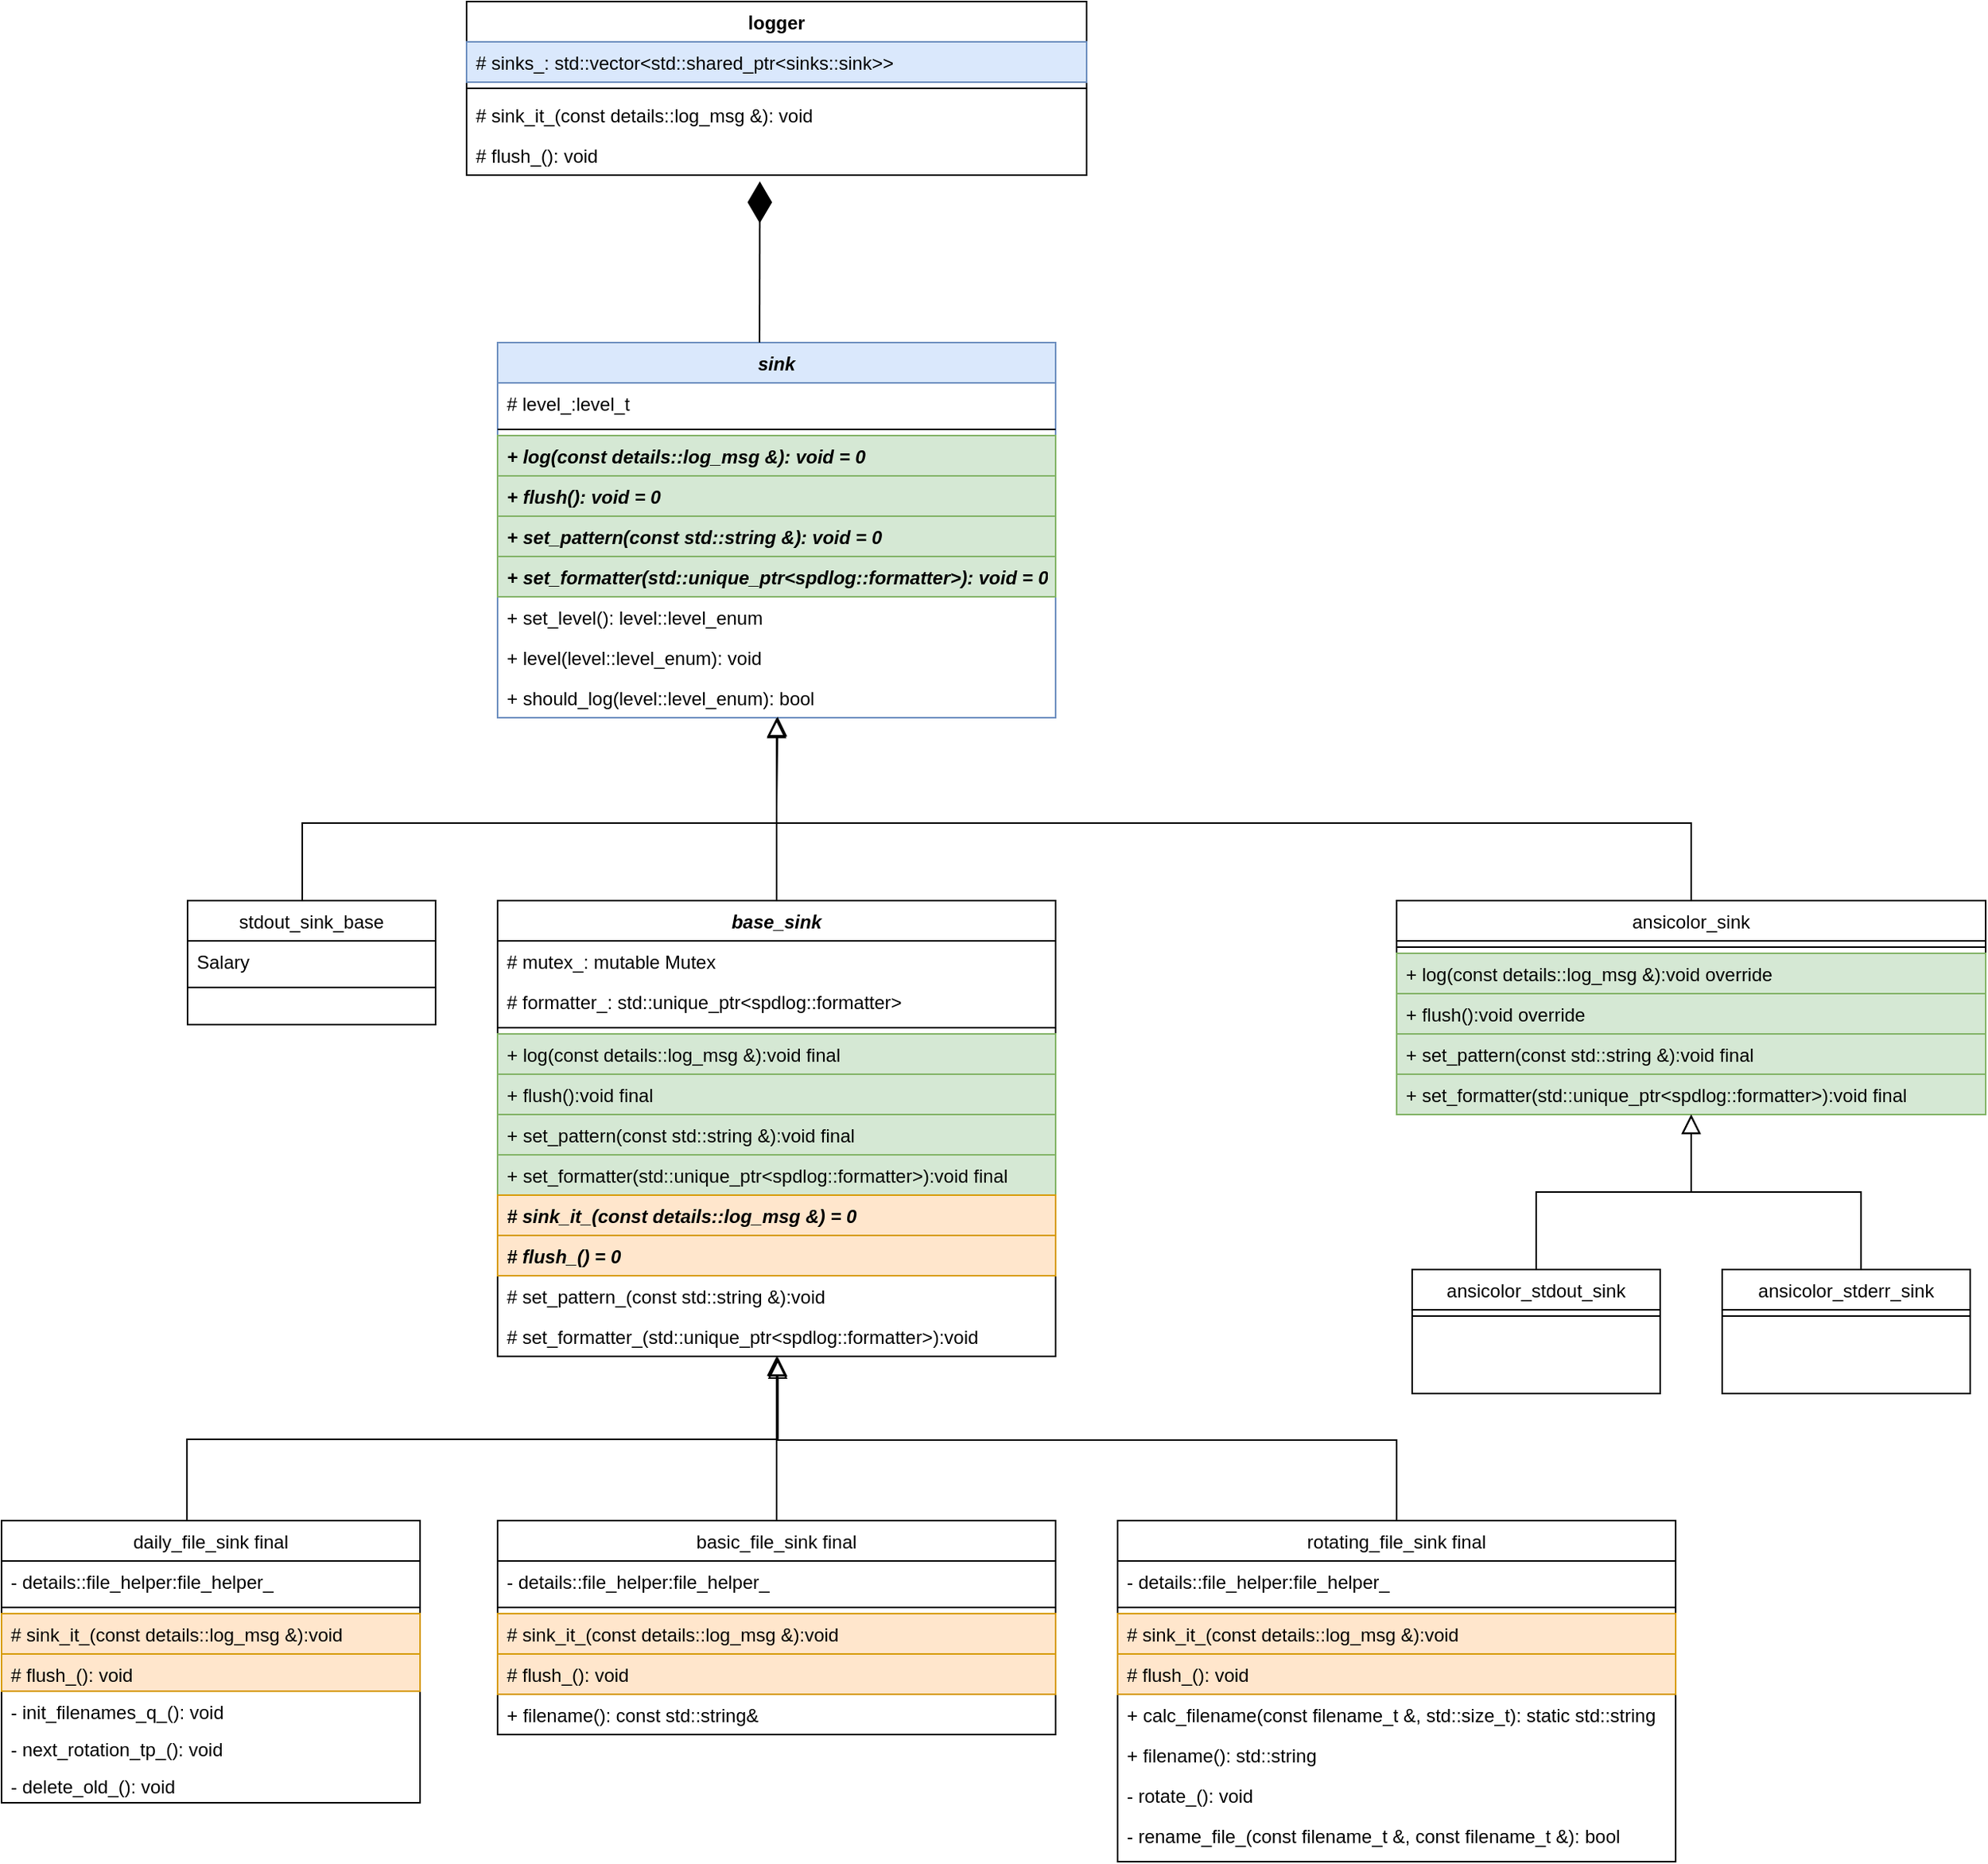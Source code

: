 <mxfile version="14.9.6" type="device" pages="7"><diagram id="C5RBs43oDa-KdzZeNtuy" name="sink"><mxGraphModel dx="1422" dy="1991" grid="1" gridSize="10" guides="1" tooltips="1" connect="1" arrows="1" fold="1" page="1" pageScale="1" pageWidth="827" pageHeight="1169" math="0" shadow="0"><root><mxCell id="WIyWlLk6GJQsqaUBKTNV-0"/><mxCell id="WIyWlLk6GJQsqaUBKTNV-1" parent="WIyWlLk6GJQsqaUBKTNV-0"/><mxCell id="zkfFHV4jXpPFQw0GAbJ--13" value="stdout_sink_base" style="swimlane;fontStyle=0;align=center;verticalAlign=top;childLayout=stackLayout;horizontal=1;startSize=26;horizontalStack=0;resizeParent=1;resizeLast=0;collapsible=1;marginBottom=0;rounded=0;shadow=0;strokeWidth=1;" parent="WIyWlLk6GJQsqaUBKTNV-1" vertex="1"><mxGeometry x="160" y="-510" width="160" height="80" as="geometry"><mxRectangle x="340" y="380" width="170" height="26" as="alternateBounds"/></mxGeometry></mxCell><mxCell id="zkfFHV4jXpPFQw0GAbJ--14" value="Salary" style="text;align=left;verticalAlign=top;spacingLeft=4;spacingRight=4;overflow=hidden;rotatable=0;points=[[0,0.5],[1,0.5]];portConstraint=eastwest;" parent="zkfFHV4jXpPFQw0GAbJ--13" vertex="1"><mxGeometry y="26" width="160" height="26" as="geometry"/></mxCell><mxCell id="zkfFHV4jXpPFQw0GAbJ--15" value="" style="line;html=1;strokeWidth=1;align=left;verticalAlign=middle;spacingTop=-1;spacingLeft=3;spacingRight=3;rotatable=0;labelPosition=right;points=[];portConstraint=eastwest;" parent="zkfFHV4jXpPFQw0GAbJ--13" vertex="1"><mxGeometry y="52" width="160" height="8" as="geometry"/></mxCell><mxCell id="7Ix0Xpks5FaMrnj79NB0-0" value="base_sink" style="swimlane;fontStyle=3;align=center;verticalAlign=top;childLayout=stackLayout;horizontal=1;startSize=26;horizontalStack=0;resizeParent=1;resizeLast=0;collapsible=1;marginBottom=0;rounded=0;shadow=0;strokeWidth=1;" parent="WIyWlLk6GJQsqaUBKTNV-1" vertex="1"><mxGeometry x="360" y="-510" width="360" height="294" as="geometry"><mxRectangle x="340" y="380" width="170" height="26" as="alternateBounds"/></mxGeometry></mxCell><mxCell id="BB6ugr9VU0WeHj3hNDDO-1" value="# mutex_: mutable Mutex " style="text;align=left;verticalAlign=top;spacingLeft=4;spacingRight=4;overflow=hidden;rotatable=0;points=[[0,0.5],[1,0.5]];portConstraint=eastwest;" parent="7Ix0Xpks5FaMrnj79NB0-0" vertex="1"><mxGeometry y="26" width="360" height="26" as="geometry"/></mxCell><mxCell id="7Ix0Xpks5FaMrnj79NB0-1" value="# formatter_: std::unique_ptr&lt;spdlog::formatter&gt;" style="text;align=left;verticalAlign=top;spacingLeft=4;spacingRight=4;overflow=hidden;rotatable=0;points=[[0,0.5],[1,0.5]];portConstraint=eastwest;" parent="7Ix0Xpks5FaMrnj79NB0-0" vertex="1"><mxGeometry y="52" width="360" height="26" as="geometry"/></mxCell><mxCell id="7Ix0Xpks5FaMrnj79NB0-2" value="" style="line;html=1;strokeWidth=1;align=left;verticalAlign=middle;spacingTop=-1;spacingLeft=3;spacingRight=3;rotatable=0;labelPosition=right;points=[];portConstraint=eastwest;" parent="7Ix0Xpks5FaMrnj79NB0-0" vertex="1"><mxGeometry y="78" width="360" height="8" as="geometry"/></mxCell><mxCell id="m_0wGjMezOPwZe3jM3LN-5" value="+ log(const details::log_msg &amp;):void final" style="text;align=left;verticalAlign=top;spacingLeft=4;spacingRight=4;overflow=hidden;rotatable=0;points=[[0,0.5],[1,0.5]];portConstraint=eastwest;fillColor=#d5e8d4;strokeColor=#82b366;" parent="7Ix0Xpks5FaMrnj79NB0-0" vertex="1"><mxGeometry y="86" width="360" height="26" as="geometry"/></mxCell><mxCell id="m_0wGjMezOPwZe3jM3LN-9" value="+ flush():void final" style="text;align=left;verticalAlign=top;spacingLeft=4;spacingRight=4;overflow=hidden;rotatable=0;points=[[0,0.5],[1,0.5]];portConstraint=eastwest;fillColor=#d5e8d4;strokeColor=#82b366;" parent="7Ix0Xpks5FaMrnj79NB0-0" vertex="1"><mxGeometry y="112" width="360" height="26" as="geometry"/></mxCell><mxCell id="m_0wGjMezOPwZe3jM3LN-10" value="+ set_pattern(const std::string &amp;):void final" style="text;align=left;verticalAlign=top;spacingLeft=4;spacingRight=4;overflow=hidden;rotatable=0;points=[[0,0.5],[1,0.5]];portConstraint=eastwest;fillColor=#d5e8d4;strokeColor=#82b366;" parent="7Ix0Xpks5FaMrnj79NB0-0" vertex="1"><mxGeometry y="138" width="360" height="26" as="geometry"/></mxCell><mxCell id="m_0wGjMezOPwZe3jM3LN-11" value="+ set_formatter(std::unique_ptr&lt;spdlog::formatter&gt;):void final" style="text;align=left;verticalAlign=top;spacingLeft=4;spacingRight=4;overflow=hidden;rotatable=0;points=[[0,0.5],[1,0.5]];portConstraint=eastwest;fillColor=#d5e8d4;strokeColor=#82b366;" parent="7Ix0Xpks5FaMrnj79NB0-0" vertex="1"><mxGeometry y="164" width="360" height="26" as="geometry"/></mxCell><mxCell id="m_0wGjMezOPwZe3jM3LN-22" value="# sink_it_(const details::log_msg &amp;) = 0" style="text;align=left;verticalAlign=top;spacingLeft=4;spacingRight=4;overflow=hidden;rotatable=0;points=[[0,0.5],[1,0.5]];portConstraint=eastwest;fontStyle=3;fillColor=#ffe6cc;strokeColor=#d79b00;" parent="7Ix0Xpks5FaMrnj79NB0-0" vertex="1"><mxGeometry y="190" width="360" height="26" as="geometry"/></mxCell><mxCell id="m_0wGjMezOPwZe3jM3LN-23" value="# flush_() = 0" style="text;align=left;verticalAlign=top;spacingLeft=4;spacingRight=4;overflow=hidden;rotatable=0;points=[[0,0.5],[1,0.5]];portConstraint=eastwest;fontStyle=3;fillColor=#ffe6cc;strokeColor=#d79b00;" parent="7Ix0Xpks5FaMrnj79NB0-0" vertex="1"><mxGeometry y="216" width="360" height="26" as="geometry"/></mxCell><mxCell id="m_0wGjMezOPwZe3jM3LN-24" value="# set_pattern_(const std::string &amp;):void" style="text;align=left;verticalAlign=top;spacingLeft=4;spacingRight=4;overflow=hidden;rotatable=0;points=[[0,0.5],[1,0.5]];portConstraint=eastwest;" parent="7Ix0Xpks5FaMrnj79NB0-0" vertex="1"><mxGeometry y="242" width="360" height="26" as="geometry"/></mxCell><mxCell id="m_0wGjMezOPwZe3jM3LN-25" value="# set_formatter_(std::unique_ptr&lt;spdlog::formatter&gt;):void" style="text;align=left;verticalAlign=top;spacingLeft=4;spacingRight=4;overflow=hidden;rotatable=0;points=[[0,0.5],[1,0.5]];portConstraint=eastwest;" parent="7Ix0Xpks5FaMrnj79NB0-0" vertex="1"><mxGeometry y="268" width="360" height="26" as="geometry"/></mxCell><mxCell id="7Ix0Xpks5FaMrnj79NB0-6" value="ansicolor_sink" style="swimlane;fontStyle=0;align=center;verticalAlign=top;childLayout=stackLayout;horizontal=1;startSize=26;horizontalStack=0;resizeParent=1;resizeLast=0;collapsible=1;marginBottom=0;rounded=0;shadow=0;strokeWidth=1;" parent="WIyWlLk6GJQsqaUBKTNV-1" vertex="1"><mxGeometry x="940" y="-510" width="380" height="138" as="geometry"><mxRectangle x="340" y="380" width="170" height="26" as="alternateBounds"/></mxGeometry></mxCell><mxCell id="7Ix0Xpks5FaMrnj79NB0-8" value="" style="line;html=1;strokeWidth=1;align=left;verticalAlign=middle;spacingTop=-1;spacingLeft=3;spacingRight=3;rotatable=0;labelPosition=right;points=[];portConstraint=eastwest;" parent="7Ix0Xpks5FaMrnj79NB0-6" vertex="1"><mxGeometry y="26" width="380" height="8" as="geometry"/></mxCell><mxCell id="UiUtI3T8bSqVuhHqNJQG-0" value="+ log(const details::log_msg &amp;):void override" style="text;align=left;verticalAlign=top;spacingLeft=4;spacingRight=4;overflow=hidden;rotatable=0;points=[[0,0.5],[1,0.5]];portConstraint=eastwest;fillColor=#d5e8d4;strokeColor=#82b366;" parent="7Ix0Xpks5FaMrnj79NB0-6" vertex="1"><mxGeometry y="34" width="380" height="26" as="geometry"/></mxCell><mxCell id="UiUtI3T8bSqVuhHqNJQG-1" value="+ flush():void override" style="text;align=left;verticalAlign=top;spacingLeft=4;spacingRight=4;overflow=hidden;rotatable=0;points=[[0,0.5],[1,0.5]];portConstraint=eastwest;fillColor=#d5e8d4;strokeColor=#82b366;" parent="7Ix0Xpks5FaMrnj79NB0-6" vertex="1"><mxGeometry y="60" width="380" height="26" as="geometry"/></mxCell><mxCell id="UiUtI3T8bSqVuhHqNJQG-3" value="+ set_pattern(const std::string &amp;):void final" style="text;align=left;verticalAlign=top;spacingLeft=4;spacingRight=4;overflow=hidden;rotatable=0;points=[[0,0.5],[1,0.5]];portConstraint=eastwest;fillColor=#d5e8d4;strokeColor=#82b366;" parent="7Ix0Xpks5FaMrnj79NB0-6" vertex="1"><mxGeometry y="86" width="380" height="26" as="geometry"/></mxCell><mxCell id="UiUtI3T8bSqVuhHqNJQG-2" value="+ set_formatter(std::unique_ptr&lt;spdlog::formatter&gt;):void final" style="text;align=left;verticalAlign=top;spacingLeft=4;spacingRight=4;overflow=hidden;rotatable=0;points=[[0,0.5],[1,0.5]];portConstraint=eastwest;fillColor=#d5e8d4;strokeColor=#82b366;" parent="7Ix0Xpks5FaMrnj79NB0-6" vertex="1"><mxGeometry y="112" width="380" height="26" as="geometry"/></mxCell><mxCell id="7Ix0Xpks5FaMrnj79NB0-16" value="basic_file_sink final" style="swimlane;fontStyle=0;align=center;verticalAlign=top;childLayout=stackLayout;horizontal=1;startSize=26;horizontalStack=0;resizeParent=1;resizeLast=0;collapsible=1;marginBottom=0;rounded=0;shadow=0;strokeWidth=1;" parent="WIyWlLk6GJQsqaUBKTNV-1" vertex="1"><mxGeometry x="360" y="-110" width="360" height="138" as="geometry"><mxRectangle x="340" y="380" width="170" height="26" as="alternateBounds"/></mxGeometry></mxCell><mxCell id="7Ix0Xpks5FaMrnj79NB0-17" value="- details::file_helper:file_helper_" style="text;align=left;verticalAlign=top;spacingLeft=4;spacingRight=4;overflow=hidden;rotatable=0;points=[[0,0.5],[1,0.5]];portConstraint=eastwest;" parent="7Ix0Xpks5FaMrnj79NB0-16" vertex="1"><mxGeometry y="26" width="360" height="26" as="geometry"/></mxCell><mxCell id="7Ix0Xpks5FaMrnj79NB0-18" value="" style="line;html=1;strokeWidth=1;align=left;verticalAlign=middle;spacingTop=-1;spacingLeft=3;spacingRight=3;rotatable=0;labelPosition=right;points=[];portConstraint=eastwest;" parent="7Ix0Xpks5FaMrnj79NB0-16" vertex="1"><mxGeometry y="52" width="360" height="8" as="geometry"/></mxCell><mxCell id="m_0wGjMezOPwZe3jM3LN-7" value="# sink_it_(const details::log_msg &amp;):void" style="text;align=left;verticalAlign=top;spacingLeft=4;spacingRight=4;overflow=hidden;rotatable=0;points=[[0,0.5],[1,0.5]];portConstraint=eastwest;fillColor=#ffe6cc;strokeColor=#d79b00;" parent="7Ix0Xpks5FaMrnj79NB0-16" vertex="1"><mxGeometry y="60" width="360" height="26" as="geometry"/></mxCell><mxCell id="m_0wGjMezOPwZe3jM3LN-8" value="# flush_(): void" style="text;align=left;verticalAlign=top;spacingLeft=4;spacingRight=4;overflow=hidden;rotatable=0;points=[[0,0.5],[1,0.5]];portConstraint=eastwest;fillColor=#ffe6cc;strokeColor=#d79b00;" parent="7Ix0Xpks5FaMrnj79NB0-16" vertex="1"><mxGeometry y="86" width="360" height="26" as="geometry"/></mxCell><mxCell id="BB6ugr9VU0WeHj3hNDDO-0" value="+ filename(): const std::string&amp;" style="text;align=left;verticalAlign=top;spacingLeft=4;spacingRight=4;overflow=hidden;rotatable=0;points=[[0,0.5],[1,0.5]];portConstraint=eastwest;" parent="7Ix0Xpks5FaMrnj79NB0-16" vertex="1"><mxGeometry y="112" width="360" height="26" as="geometry"/></mxCell><mxCell id="7Ix0Xpks5FaMrnj79NB0-20" value="daily_file_sink final" style="swimlane;fontStyle=0;align=center;verticalAlign=top;childLayout=stackLayout;horizontal=1;startSize=26;horizontalStack=0;resizeParent=1;resizeLast=0;collapsible=1;marginBottom=0;rounded=0;shadow=0;strokeWidth=1;" parent="WIyWlLk6GJQsqaUBKTNV-1" vertex="1"><mxGeometry x="40" y="-110" width="270" height="182" as="geometry"><mxRectangle x="340" y="380" width="170" height="26" as="alternateBounds"/></mxGeometry></mxCell><mxCell id="JTDd3HcshlRIdnFKJe7K-3" value="- details::file_helper:file_helper_" style="text;align=left;verticalAlign=top;spacingLeft=4;spacingRight=4;overflow=hidden;rotatable=0;points=[[0,0.5],[1,0.5]];portConstraint=eastwest;" parent="7Ix0Xpks5FaMrnj79NB0-20" vertex="1"><mxGeometry y="26" width="270" height="26" as="geometry"/></mxCell><mxCell id="7Ix0Xpks5FaMrnj79NB0-22" value="" style="line;html=1;strokeWidth=1;align=left;verticalAlign=middle;spacingTop=-1;spacingLeft=3;spacingRight=3;rotatable=0;labelPosition=right;points=[];portConstraint=eastwest;" parent="7Ix0Xpks5FaMrnj79NB0-20" vertex="1"><mxGeometry y="52" width="270" height="8" as="geometry"/></mxCell><mxCell id="JTDd3HcshlRIdnFKJe7K-1" value="# sink_it_(const details::log_msg &amp;):void" style="text;align=left;verticalAlign=top;spacingLeft=4;spacingRight=4;overflow=hidden;rotatable=0;points=[[0,0.5],[1,0.5]];portConstraint=eastwest;fillColor=#ffe6cc;strokeColor=#d79b00;" parent="7Ix0Xpks5FaMrnj79NB0-20" vertex="1"><mxGeometry y="60" width="270" height="26" as="geometry"/></mxCell><mxCell id="JTDd3HcshlRIdnFKJe7K-2" value="# flush_(): void" style="text;align=left;verticalAlign=top;spacingLeft=4;spacingRight=4;overflow=hidden;rotatable=0;points=[[0,0.5],[1,0.5]];portConstraint=eastwest;fillColor=#ffe6cc;strokeColor=#d79b00;" parent="7Ix0Xpks5FaMrnj79NB0-20" vertex="1"><mxGeometry y="86" width="270" height="24" as="geometry"/></mxCell><mxCell id="JTDd3HcshlRIdnFKJe7K-4" value="- init_filenames_q_(): void" style="text;align=left;verticalAlign=top;spacingLeft=4;spacingRight=4;overflow=hidden;rotatable=0;points=[[0,0.5],[1,0.5]];portConstraint=eastwest;" parent="7Ix0Xpks5FaMrnj79NB0-20" vertex="1"><mxGeometry y="110" width="270" height="24" as="geometry"/></mxCell><mxCell id="JTDd3HcshlRIdnFKJe7K-5" value="- next_rotation_tp_(): void" style="text;align=left;verticalAlign=top;spacingLeft=4;spacingRight=4;overflow=hidden;rotatable=0;points=[[0,0.5],[1,0.5]];portConstraint=eastwest;" parent="7Ix0Xpks5FaMrnj79NB0-20" vertex="1"><mxGeometry y="134" width="270" height="24" as="geometry"/></mxCell><mxCell id="JTDd3HcshlRIdnFKJe7K-8" value="- delete_old_(): void" style="text;align=left;verticalAlign=top;spacingLeft=4;spacingRight=4;overflow=hidden;rotatable=0;points=[[0,0.5],[1,0.5]];portConstraint=eastwest;" parent="7Ix0Xpks5FaMrnj79NB0-20" vertex="1"><mxGeometry y="158" width="270" height="24" as="geometry"/></mxCell><mxCell id="7Ix0Xpks5FaMrnj79NB0-32" value="sink" style="swimlane;fontStyle=3;align=center;verticalAlign=top;childLayout=stackLayout;horizontal=1;startSize=26;horizontalStack=0;resizeParent=1;resizeParentMax=0;resizeLast=0;collapsible=1;marginBottom=0;fillColor=#dae8fc;strokeColor=#6c8ebf;" parent="WIyWlLk6GJQsqaUBKTNV-1" vertex="1"><mxGeometry x="360" y="-870" width="360" height="242" as="geometry"><mxRectangle x="810" y="30" width="60" height="26" as="alternateBounds"/></mxGeometry></mxCell><mxCell id="7Ix0Xpks5FaMrnj79NB0-43" value="# level_:level_t" style="text;align=left;verticalAlign=top;spacingLeft=4;spacingRight=4;overflow=hidden;rotatable=0;points=[[0,0.5],[1,0.5]];portConstraint=eastwest;" parent="7Ix0Xpks5FaMrnj79NB0-32" vertex="1"><mxGeometry y="26" width="360" height="26" as="geometry"/></mxCell><mxCell id="7Ix0Xpks5FaMrnj79NB0-34" value="" style="line;strokeWidth=1;fillColor=none;align=left;verticalAlign=middle;spacingTop=-1;spacingLeft=3;spacingRight=3;rotatable=0;labelPosition=right;points=[];portConstraint=eastwest;" parent="7Ix0Xpks5FaMrnj79NB0-32" vertex="1"><mxGeometry y="52" width="360" height="8" as="geometry"/></mxCell><mxCell id="7Ix0Xpks5FaMrnj79NB0-35" value="+ log(const details::log_msg &amp;): void = 0" style="text;strokeColor=#82b366;fillColor=#d5e8d4;align=left;verticalAlign=top;spacingLeft=4;spacingRight=4;overflow=hidden;rotatable=0;points=[[0,0.5],[1,0.5]];portConstraint=eastwest;fontStyle=3" parent="7Ix0Xpks5FaMrnj79NB0-32" vertex="1"><mxGeometry y="60" width="360" height="26" as="geometry"/></mxCell><mxCell id="7Ix0Xpks5FaMrnj79NB0-36" value="+ flush(): void = 0" style="text;strokeColor=#82b366;fillColor=#d5e8d4;align=left;verticalAlign=top;spacingLeft=4;spacingRight=4;overflow=hidden;rotatable=0;points=[[0,0.5],[1,0.5]];portConstraint=eastwest;fontStyle=3" parent="7Ix0Xpks5FaMrnj79NB0-32" vertex="1"><mxGeometry y="86" width="360" height="26" as="geometry"/></mxCell><mxCell id="7Ix0Xpks5FaMrnj79NB0-37" value="+ set_pattern(const std::string &amp;): void = 0" style="text;strokeColor=#82b366;fillColor=#d5e8d4;align=left;verticalAlign=top;spacingLeft=4;spacingRight=4;overflow=hidden;rotatable=0;points=[[0,0.5],[1,0.5]];portConstraint=eastwest;fontStyle=3" parent="7Ix0Xpks5FaMrnj79NB0-32" vertex="1"><mxGeometry y="112" width="360" height="26" as="geometry"/></mxCell><mxCell id="7Ix0Xpks5FaMrnj79NB0-38" value="+ set_formatter(std::unique_ptr&lt;spdlog::formatter&gt;): void = 0" style="text;strokeColor=#82b366;fillColor=#d5e8d4;align=left;verticalAlign=top;spacingLeft=4;spacingRight=4;overflow=hidden;rotatable=0;points=[[0,0.5],[1,0.5]];portConstraint=eastwest;fontStyle=3" parent="7Ix0Xpks5FaMrnj79NB0-32" vertex="1"><mxGeometry y="138" width="360" height="26" as="geometry"/></mxCell><mxCell id="7Ix0Xpks5FaMrnj79NB0-39" value="+ set_level(): level::level_enum" style="text;strokeColor=none;fillColor=none;align=left;verticalAlign=top;spacingLeft=4;spacingRight=4;overflow=hidden;rotatable=0;points=[[0,0.5],[1,0.5]];portConstraint=eastwest;" parent="7Ix0Xpks5FaMrnj79NB0-32" vertex="1"><mxGeometry y="164" width="360" height="26" as="geometry"/></mxCell><mxCell id="7Ix0Xpks5FaMrnj79NB0-40" value="+ level(level::level_enum): void" style="text;strokeColor=none;fillColor=none;align=left;verticalAlign=top;spacingLeft=4;spacingRight=4;overflow=hidden;rotatable=0;points=[[0,0.5],[1,0.5]];portConstraint=eastwest;" parent="7Ix0Xpks5FaMrnj79NB0-32" vertex="1"><mxGeometry y="190" width="360" height="26" as="geometry"/></mxCell><mxCell id="7Ix0Xpks5FaMrnj79NB0-41" value="+ should_log(level::level_enum): bool" style="text;strokeColor=none;fillColor=none;align=left;verticalAlign=top;spacingLeft=4;spacingRight=4;overflow=hidden;rotatable=0;points=[[0,0.5],[1,0.5]];portConstraint=eastwest;" parent="7Ix0Xpks5FaMrnj79NB0-32" vertex="1"><mxGeometry y="216" width="360" height="26" as="geometry"/></mxCell><mxCell id="7Ix0Xpks5FaMrnj79NB0-48" value="ansicolor_stdout_sink" style="swimlane;fontStyle=0;align=center;verticalAlign=top;childLayout=stackLayout;horizontal=1;startSize=26;horizontalStack=0;resizeParent=1;resizeLast=0;collapsible=1;marginBottom=0;rounded=0;shadow=0;strokeWidth=1;" parent="WIyWlLk6GJQsqaUBKTNV-1" vertex="1"><mxGeometry x="950" y="-272" width="160" height="80" as="geometry"><mxRectangle x="340" y="380" width="170" height="26" as="alternateBounds"/></mxGeometry></mxCell><mxCell id="7Ix0Xpks5FaMrnj79NB0-50" value="" style="line;html=1;strokeWidth=1;align=left;verticalAlign=middle;spacingTop=-1;spacingLeft=3;spacingRight=3;rotatable=0;labelPosition=right;points=[];portConstraint=eastwest;" parent="7Ix0Xpks5FaMrnj79NB0-48" vertex="1"><mxGeometry y="26" width="160" height="8" as="geometry"/></mxCell><mxCell id="m_0wGjMezOPwZe3jM3LN-0" value="ansicolor_stderr_sink" style="swimlane;fontStyle=0;align=center;verticalAlign=top;childLayout=stackLayout;horizontal=1;startSize=26;horizontalStack=0;resizeParent=1;resizeLast=0;collapsible=1;marginBottom=0;rounded=0;shadow=0;strokeWidth=1;" parent="WIyWlLk6GJQsqaUBKTNV-1" vertex="1"><mxGeometry x="1150" y="-272" width="160" height="80" as="geometry"><mxRectangle x="340" y="380" width="170" height="26" as="alternateBounds"/></mxGeometry></mxCell><mxCell id="m_0wGjMezOPwZe3jM3LN-2" value="" style="line;html=1;strokeWidth=1;align=left;verticalAlign=middle;spacingTop=-1;spacingLeft=3;spacingRight=3;rotatable=0;labelPosition=right;points=[];portConstraint=eastwest;" parent="m_0wGjMezOPwZe3jM3LN-0" vertex="1"><mxGeometry y="26" width="160" height="8" as="geometry"/></mxCell><mxCell id="m_0wGjMezOPwZe3jM3LN-6" value="" style="endArrow=block;endSize=10;endFill=0;shadow=0;strokeWidth=1;rounded=0;edgeStyle=elbowEdgeStyle;elbow=vertical;exitX=0.5;exitY=0;exitDx=0;exitDy=0;entryX=0.5;entryY=1;entryDx=0;entryDy=0;" parent="WIyWlLk6GJQsqaUBKTNV-1" source="7Ix0Xpks5FaMrnj79NB0-16" target="7Ix0Xpks5FaMrnj79NB0-0" edge="1"><mxGeometry width="160" relative="1" as="geometry"><mxPoint x="330" y="-100" as="sourcePoint"/><mxPoint x="530" y="-340" as="targetPoint"/><Array as="points"><mxPoint x="550" y="-200"/><mxPoint x="490" y="-180"/><mxPoint x="360" y="-380"/><mxPoint x="270" y="-650"/><mxPoint x="280" y="-460"/></Array></mxGeometry></mxCell><mxCell id="m_0wGjMezOPwZe3jM3LN-14" value="" style="endArrow=block;endSize=10;endFill=0;shadow=0;strokeWidth=1;rounded=0;edgeStyle=elbowEdgeStyle;elbow=vertical;exitX=0.5;exitY=0;exitDx=0;exitDy=0;entryX=0.502;entryY=0.978;entryDx=0;entryDy=0;entryPerimeter=0;" parent="WIyWlLk6GJQsqaUBKTNV-1" source="7Ix0Xpks5FaMrnj79NB0-0" target="7Ix0Xpks5FaMrnj79NB0-41" edge="1"><mxGeometry width="160" relative="1" as="geometry"><mxPoint x="250" y="-500" as="sourcePoint"/><mxPoint x="552.24" y="-617.194" as="targetPoint"/><Array as="points"><mxPoint x="552" y="-570"/><mxPoint x="780" y="-740"/><mxPoint x="790" y="-550"/></Array></mxGeometry></mxCell><mxCell id="m_0wGjMezOPwZe3jM3LN-17" value="" style="endArrow=block;endSize=10;endFill=0;shadow=0;strokeWidth=1;rounded=0;edgeStyle=elbowEdgeStyle;elbow=vertical;" parent="WIyWlLk6GJQsqaUBKTNV-1" edge="1"><mxGeometry width="160" relative="1" as="geometry"><mxPoint x="234" y="-510" as="sourcePoint"/><mxPoint x="540" y="-628" as="targetPoint"/><Array as="points"><mxPoint x="390" y="-560"/><mxPoint x="790" y="-728"/><mxPoint x="800" y="-538"/></Array></mxGeometry></mxCell><mxCell id="m_0wGjMezOPwZe3jM3LN-20" value="" style="endArrow=block;endSize=10;endFill=0;shadow=0;strokeWidth=1;rounded=0;edgeStyle=elbowEdgeStyle;elbow=vertical;exitX=0.5;exitY=0;exitDx=0;exitDy=0;entryX=0.5;entryY=1.025;entryDx=0;entryDy=0;entryPerimeter=0;" parent="WIyWlLk6GJQsqaUBKTNV-1" source="7Ix0Xpks5FaMrnj79NB0-6" target="7Ix0Xpks5FaMrnj79NB0-41" edge="1"><mxGeometry width="160" relative="1" as="geometry"><mxPoint x="244" y="-500" as="sourcePoint"/><mxPoint x="540" y="-626" as="targetPoint"/><Array as="points"><mxPoint x="630" y="-560"/><mxPoint x="790" y="-560"/><mxPoint x="800" y="-718"/><mxPoint x="810" y="-528"/></Array></mxGeometry></mxCell><mxCell id="Ylcx0Xd57AS1wmLWfs1W-0" value="rotating_file_sink final" style="swimlane;fontStyle=0;align=center;verticalAlign=top;childLayout=stackLayout;horizontal=1;startSize=26;horizontalStack=0;resizeParent=1;resizeLast=0;collapsible=1;marginBottom=0;rounded=0;shadow=0;strokeWidth=1;" parent="WIyWlLk6GJQsqaUBKTNV-1" vertex="1"><mxGeometry x="760" y="-110" width="360" height="220" as="geometry"><mxRectangle x="340" y="380" width="170" height="26" as="alternateBounds"/></mxGeometry></mxCell><mxCell id="Ylcx0Xd57AS1wmLWfs1W-1" value="- details::file_helper:file_helper_" style="text;align=left;verticalAlign=top;spacingLeft=4;spacingRight=4;overflow=hidden;rotatable=0;points=[[0,0.5],[1,0.5]];portConstraint=eastwest;" parent="Ylcx0Xd57AS1wmLWfs1W-0" vertex="1"><mxGeometry y="26" width="360" height="26" as="geometry"/></mxCell><mxCell id="Ylcx0Xd57AS1wmLWfs1W-2" value="" style="line;html=1;strokeWidth=1;align=left;verticalAlign=middle;spacingTop=-1;spacingLeft=3;spacingRight=3;rotatable=0;labelPosition=right;points=[];portConstraint=eastwest;" parent="Ylcx0Xd57AS1wmLWfs1W-0" vertex="1"><mxGeometry y="52" width="360" height="8" as="geometry"/></mxCell><mxCell id="Ylcx0Xd57AS1wmLWfs1W-3" value="# sink_it_(const details::log_msg &amp;):void" style="text;align=left;verticalAlign=top;spacingLeft=4;spacingRight=4;overflow=hidden;rotatable=0;points=[[0,0.5],[1,0.5]];portConstraint=eastwest;fillColor=#ffe6cc;strokeColor=#d79b00;" parent="Ylcx0Xd57AS1wmLWfs1W-0" vertex="1"><mxGeometry y="60" width="360" height="26" as="geometry"/></mxCell><mxCell id="Ylcx0Xd57AS1wmLWfs1W-10" value="# flush_(): void" style="text;align=left;verticalAlign=top;spacingLeft=4;spacingRight=4;overflow=hidden;rotatable=0;points=[[0,0.5],[1,0.5]];portConstraint=eastwest;fillColor=#ffe6cc;strokeColor=#d79b00;" parent="Ylcx0Xd57AS1wmLWfs1W-0" vertex="1"><mxGeometry y="86" width="360" height="26" as="geometry"/></mxCell><mxCell id="Ylcx0Xd57AS1wmLWfs1W-4" value="+ calc_filename(const filename_t &amp;, std::size_t): static std::string" style="text;align=left;verticalAlign=top;spacingLeft=4;spacingRight=4;overflow=hidden;rotatable=0;points=[[0,0.5],[1,0.5]];portConstraint=eastwest;" parent="Ylcx0Xd57AS1wmLWfs1W-0" vertex="1"><mxGeometry y="112" width="360" height="26" as="geometry"/></mxCell><mxCell id="Ylcx0Xd57AS1wmLWfs1W-6" value="+ filename(): std::string" style="text;align=left;verticalAlign=top;spacingLeft=4;spacingRight=4;overflow=hidden;rotatable=0;points=[[0,0.5],[1,0.5]];portConstraint=eastwest;" parent="Ylcx0Xd57AS1wmLWfs1W-0" vertex="1"><mxGeometry y="138" width="360" height="26" as="geometry"/></mxCell><mxCell id="Ylcx0Xd57AS1wmLWfs1W-7" value="- rotate_(): void" style="text;align=left;verticalAlign=top;spacingLeft=4;spacingRight=4;overflow=hidden;rotatable=0;points=[[0,0.5],[1,0.5]];portConstraint=eastwest;" parent="Ylcx0Xd57AS1wmLWfs1W-0" vertex="1"><mxGeometry y="164" width="360" height="26" as="geometry"/></mxCell><mxCell id="Ylcx0Xd57AS1wmLWfs1W-8" value="- rename_file_(const filename_t &amp;, const filename_t &amp;): bool" style="text;align=left;verticalAlign=top;spacingLeft=4;spacingRight=4;overflow=hidden;rotatable=0;points=[[0,0.5],[1,0.5]];portConstraint=eastwest;" parent="Ylcx0Xd57AS1wmLWfs1W-0" vertex="1"><mxGeometry y="190" width="360" height="26" as="geometry"/></mxCell><mxCell id="BB6ugr9VU0WeHj3hNDDO-2" value="" style="endArrow=block;endSize=10;endFill=0;shadow=0;strokeWidth=1;rounded=0;edgeStyle=elbowEdgeStyle;elbow=vertical;exitX=0.443;exitY=0.003;exitDx=0;exitDy=0;entryX=0.502;entryY=1.016;entryDx=0;entryDy=0;entryPerimeter=0;exitPerimeter=0;" parent="WIyWlLk6GJQsqaUBKTNV-1" source="7Ix0Xpks5FaMrnj79NB0-20" target="m_0wGjMezOPwZe3jM3LN-25" edge="1"><mxGeometry width="160" relative="1" as="geometry"><mxPoint x="390" y="-110" as="sourcePoint"/><mxPoint x="540" y="-210" as="targetPoint"/></mxGeometry></mxCell><mxCell id="BB6ugr9VU0WeHj3hNDDO-3" value="" style="endArrow=block;endSize=10;endFill=0;shadow=0;strokeWidth=1;rounded=0;edgeStyle=elbowEdgeStyle;elbow=vertical;entryX=0.502;entryY=1.071;entryDx=0;entryDy=0;entryPerimeter=0;" parent="WIyWlLk6GJQsqaUBKTNV-1" source="Ylcx0Xd57AS1wmLWfs1W-0" target="m_0wGjMezOPwZe3jM3LN-25" edge="1"><mxGeometry width="160" relative="1" as="geometry"><mxPoint x="810" y="-110" as="sourcePoint"/><mxPoint x="550.72" y="-205.584" as="targetPoint"/></mxGeometry></mxCell><mxCell id="UiUtI3T8bSqVuhHqNJQG-5" value="" style="endArrow=block;endSize=10;endFill=0;shadow=0;strokeWidth=1;rounded=0;edgeStyle=elbowEdgeStyle;elbow=vertical;exitX=0.56;exitY=0.003;exitDx=0;exitDy=0;exitPerimeter=0;" parent="WIyWlLk6GJQsqaUBKTNV-1" source="m_0wGjMezOPwZe3jM3LN-0" edge="1"><mxGeometry width="160" relative="1" as="geometry"><mxPoint x="1240" y="-282" as="sourcePoint"/><mxPoint x="1130" y="-372" as="targetPoint"/></mxGeometry></mxCell><mxCell id="UiUtI3T8bSqVuhHqNJQG-6" value="" style="endArrow=block;endSize=10;endFill=0;shadow=0;strokeWidth=1;rounded=0;edgeStyle=elbowEdgeStyle;elbow=vertical;exitX=0.5;exitY=0;exitDx=0;exitDy=0;" parent="WIyWlLk6GJQsqaUBKTNV-1" source="7Ix0Xpks5FaMrnj79NB0-48" edge="1"><mxGeometry width="160" relative="1" as="geometry"><mxPoint x="1249.6" y="-261.76" as="sourcePoint"/><mxPoint x="1130" y="-372" as="targetPoint"/></mxGeometry></mxCell><mxCell id="N2lSKhM57D_7avZ5-aQ9-0" value="logger" style="swimlane;fontStyle=1;align=center;verticalAlign=top;childLayout=stackLayout;horizontal=1;startSize=26;horizontalStack=0;resizeParent=1;resizeParentMax=0;resizeLast=0;collapsible=1;marginBottom=0;" vertex="1" parent="WIyWlLk6GJQsqaUBKTNV-1"><mxGeometry x="340" y="-1090" width="400" height="112" as="geometry"/></mxCell><mxCell id="N2lSKhM57D_7avZ5-aQ9-1" value="# sinks_: std::vector&lt;std::shared_ptr&lt;sinks::sink&gt;&gt;" style="text;strokeColor=#6c8ebf;fillColor=#dae8fc;align=left;verticalAlign=top;spacingLeft=4;spacingRight=4;overflow=hidden;rotatable=0;points=[[0,0.5],[1,0.5]];portConstraint=eastwest;" vertex="1" parent="N2lSKhM57D_7avZ5-aQ9-0"><mxGeometry y="26" width="400" height="26" as="geometry"/></mxCell><mxCell id="N2lSKhM57D_7avZ5-aQ9-2" value="" style="line;strokeWidth=1;fillColor=none;align=left;verticalAlign=middle;spacingTop=-1;spacingLeft=3;spacingRight=3;rotatable=0;labelPosition=right;points=[];portConstraint=eastwest;" vertex="1" parent="N2lSKhM57D_7avZ5-aQ9-0"><mxGeometry y="52" width="400" height="8" as="geometry"/></mxCell><mxCell id="N2lSKhM57D_7avZ5-aQ9-3" value="# sink_it_(const details::log_msg &amp;): void" style="text;align=left;verticalAlign=top;spacingLeft=4;spacingRight=4;overflow=hidden;rotatable=0;points=[[0,0.5],[1,0.5]];portConstraint=eastwest;" vertex="1" parent="N2lSKhM57D_7avZ5-aQ9-0"><mxGeometry y="60" width="400" height="26" as="geometry"/></mxCell><mxCell id="N2lSKhM57D_7avZ5-aQ9-4" value="# flush_(): void" style="text;align=left;verticalAlign=top;spacingLeft=4;spacingRight=4;overflow=hidden;rotatable=0;points=[[0,0.5],[1,0.5]];portConstraint=eastwest;" vertex="1" parent="N2lSKhM57D_7avZ5-aQ9-0"><mxGeometry y="86" width="400" height="26" as="geometry"/></mxCell><mxCell id="KZlZh9eg1BvF8CKw5a0U-0" value="" style="endArrow=diamondThin;endFill=1;endSize=24;html=1;entryX=0.473;entryY=1.156;entryDx=0;entryDy=0;entryPerimeter=0;" edge="1" parent="WIyWlLk6GJQsqaUBKTNV-1" target="N2lSKhM57D_7avZ5-aQ9-4"><mxGeometry width="160" relative="1" as="geometry"><mxPoint x="529" y="-870" as="sourcePoint"/><mxPoint x="780" y="-780" as="targetPoint"/></mxGeometry></mxCell></root></mxGraphModel></diagram><diagram id="hed4ZKoJvXVzwyW4dpVd" name="logger"><mxGraphModel dx="1185" dy="685" grid="1" gridSize="10" guides="1" tooltips="1" connect="1" arrows="1" fold="1" page="1" pageScale="1" pageWidth="827" pageHeight="1169" math="0" shadow="0"><root><mxCell id="F3sPQ7jPUi3IshL2puHj-0"/><mxCell id="F3sPQ7jPUi3IshL2puHj-1" parent="F3sPQ7jPUi3IshL2puHj-0"/><mxCell id="F3sPQ7jPUi3IshL2puHj-2" value="registry" style="swimlane;fontStyle=1;align=center;verticalAlign=top;childLayout=stackLayout;horizontal=1;startSize=26;horizontalStack=0;resizeParent=1;resizeParentMax=0;resizeLast=0;collapsible=1;marginBottom=0;" parent="F3sPQ7jPUi3IshL2puHj-1" vertex="1"><mxGeometry x="130" y="150" width="480" height="170" as="geometry"/></mxCell><mxCell id="yx-xupbFTdxv2mOqadY3-2" value="- loggers_: std::unordered_map&lt;std::string, std::shared_ptr&lt;logger&gt;&gt;" style="text;strokeColor=#d6b656;fillColor=#fff2cc;align=left;verticalAlign=top;spacingLeft=4;spacingRight=4;overflow=hidden;rotatable=0;points=[[0,0.5],[1,0.5]];portConstraint=eastwest;" parent="F3sPQ7jPUi3IshL2puHj-2" vertex="1"><mxGeometry y="26" width="480" height="26" as="geometry"/></mxCell><mxCell id="JAJQrlwLMtelk-I5ibRR-0" value="- tp_: std::shared_ptr&lt;thread_pool&gt;" style="text;align=left;verticalAlign=top;spacingLeft=4;spacingRight=4;overflow=hidden;rotatable=0;points=[[0,0.5],[1,0.5]];portConstraint=eastwest;" vertex="1" parent="F3sPQ7jPUi3IshL2puHj-2"><mxGeometry y="52" width="480" height="26" as="geometry"/></mxCell><mxCell id="F3sPQ7jPUi3IshL2puHj-3" value="- default_logger_: std::shared_ptr&lt;logger&gt;" style="text;strokeColor=none;fillColor=none;align=left;verticalAlign=top;spacingLeft=4;spacingRight=4;overflow=hidden;rotatable=0;points=[[0,0.5],[1,0.5]];portConstraint=eastwest;" parent="F3sPQ7jPUi3IshL2puHj-2" vertex="1"><mxGeometry y="78" width="480" height="26" as="geometry"/></mxCell><mxCell id="ImTWgFaoSjP5GitwzhOQ-1" value="- formatter_: std::unique_ptr&lt;formatter&gt;" style="text;strokeColor=none;fillColor=none;align=left;verticalAlign=top;spacingLeft=4;spacingRight=4;overflow=hidden;rotatable=0;points=[[0,0.5],[1,0.5]];portConstraint=eastwest;" parent="F3sPQ7jPUi3IshL2puHj-2" vertex="1"><mxGeometry y="104" width="480" height="26" as="geometry"/></mxCell><mxCell id="F3sPQ7jPUi3IshL2puHj-4" value="" style="line;strokeWidth=1;fillColor=none;align=left;verticalAlign=middle;spacingTop=-1;spacingLeft=3;spacingRight=3;rotatable=0;labelPosition=right;points=[];portConstraint=eastwest;" parent="F3sPQ7jPUi3IshL2puHj-2" vertex="1"><mxGeometry y="130" width="480" height="40" as="geometry"/></mxCell><mxCell id="F3sPQ7jPUi3IshL2puHj-6" value="logger" style="swimlane;fontStyle=1;align=center;verticalAlign=top;childLayout=stackLayout;horizontal=1;startSize=26;horizontalStack=0;resizeParent=1;resizeParentMax=0;resizeLast=0;collapsible=1;marginBottom=0;fillColor=#fff2cc;strokeColor=#d6b656;" parent="F3sPQ7jPUi3IshL2puHj-1" vertex="1"><mxGeometry x="160" y="410" width="400" height="268" as="geometry"/></mxCell><mxCell id="F3sPQ7jPUi3IshL2puHj-7" value="# sinks_: std::vector&lt;std::shared_ptr&lt;sinks::sink&gt;&gt;" style="text;strokeColor=none;fillColor=none;align=left;verticalAlign=top;spacingLeft=4;spacingRight=4;overflow=hidden;rotatable=0;points=[[0,0.5],[1,0.5]];portConstraint=eastwest;" parent="F3sPQ7jPUi3IshL2puHj-6" vertex="1"><mxGeometry y="26" width="400" height="26" as="geometry"/></mxCell><mxCell id="F3sPQ7jPUi3IshL2puHj-8" value="" style="line;strokeWidth=1;fillColor=none;align=left;verticalAlign=middle;spacingTop=-1;spacingLeft=3;spacingRight=3;rotatable=0;labelPosition=right;points=[];portConstraint=eastwest;" parent="F3sPQ7jPUi3IshL2puHj-6" vertex="1"><mxGeometry y="52" width="400" height="8" as="geometry"/></mxCell><mxCell id="5NHOjqAe9mDaURtCvzSj-0" value="# sink_it_(const details::log_msg &amp;): void" style="text;strokeColor=#82b366;fillColor=#d5e8d4;align=left;verticalAlign=top;spacingLeft=4;spacingRight=4;overflow=hidden;rotatable=0;points=[[0,0.5],[1,0.5]];portConstraint=eastwest;" parent="F3sPQ7jPUi3IshL2puHj-6" vertex="1"><mxGeometry y="60" width="400" height="26" as="geometry"/></mxCell><mxCell id="WKH7IxF2dRVth8242Q1U-12" value="# flush_(): void" style="text;strokeColor=#82b366;fillColor=#d5e8d4;align=left;verticalAlign=top;spacingLeft=4;spacingRight=4;overflow=hidden;rotatable=0;points=[[0,0.5],[1,0.5]];portConstraint=eastwest;" parent="F3sPQ7jPUi3IshL2puHj-6" vertex="1"><mxGeometry y="86" width="400" height="26" as="geometry"/></mxCell><mxCell id="c1sgb9Hnp5IwgHhSh5AK-0" value="+ log(): void" style="text;align=left;verticalAlign=top;spacingLeft=4;spacingRight=4;overflow=hidden;rotatable=0;points=[[0,0.5],[1,0.5]];portConstraint=eastwest;" vertex="1" parent="F3sPQ7jPUi3IshL2puHj-6"><mxGeometry y="112" width="400" height="26" as="geometry"/></mxCell><mxCell id="c1sgb9Hnp5IwgHhSh5AK-2" value="+ set_formatter(): void" style="text;align=left;verticalAlign=top;spacingLeft=4;spacingRight=4;overflow=hidden;rotatable=0;points=[[0,0.5],[1,0.5]];portConstraint=eastwest;" vertex="1" parent="F3sPQ7jPUi3IshL2puHj-6"><mxGeometry y="138" width="400" height="26" as="geometry"/></mxCell><mxCell id="c1sgb9Hnp5IwgHhSh5AK-3" value="+ set_pattern(): void" style="text;align=left;verticalAlign=top;spacingLeft=4;spacingRight=4;overflow=hidden;rotatable=0;points=[[0,0.5],[1,0.5]];portConstraint=eastwest;" vertex="1" parent="F3sPQ7jPUi3IshL2puHj-6"><mxGeometry y="164" width="400" height="26" as="geometry"/></mxCell><mxCell id="c1sgb9Hnp5IwgHhSh5AK-4" value="+ set_level(): void" style="text;align=left;verticalAlign=top;spacingLeft=4;spacingRight=4;overflow=hidden;rotatable=0;points=[[0,0.5],[1,0.5]];portConstraint=eastwest;" vertex="1" parent="F3sPQ7jPUi3IshL2puHj-6"><mxGeometry y="190" width="400" height="26" as="geometry"/></mxCell><mxCell id="c1sgb9Hnp5IwgHhSh5AK-5" value="+ set_error_handler(): void" style="text;align=left;verticalAlign=top;spacingLeft=4;spacingRight=4;overflow=hidden;rotatable=0;points=[[0,0.5],[1,0.5]];portConstraint=eastwest;" vertex="1" parent="F3sPQ7jPUi3IshL2puHj-6"><mxGeometry y="216" width="400" height="26" as="geometry"/></mxCell><mxCell id="c1sgb9Hnp5IwgHhSh5AK-1" value="# log_it_(): void" style="text;align=left;verticalAlign=top;spacingLeft=4;spacingRight=4;overflow=hidden;rotatable=0;points=[[0,0.5],[1,0.5]];portConstraint=eastwest;" vertex="1" parent="F3sPQ7jPUi3IshL2puHj-6"><mxGeometry y="242" width="400" height="26" as="geometry"/></mxCell><mxCell id="yx-xupbFTdxv2mOqadY3-0" value="" style="endArrow=diamondThin;endFill=0;endSize=24;html=1;exitX=0.5;exitY=0;exitDx=0;exitDy=0;" parent="F3sPQ7jPUi3IshL2puHj-1" source="F3sPQ7jPUi3IshL2puHj-6" edge="1"><mxGeometry width="160" relative="1" as="geometry"><mxPoint x="320" y="470" as="sourcePoint"/><mxPoint x="360" y="330" as="targetPoint"/></mxGeometry></mxCell><mxCell id="NpnVDUm2g8PWNkPQyx5U-0" value="async_logger final" style="swimlane;fontStyle=1;align=center;verticalAlign=top;childLayout=stackLayout;horizontal=1;startSize=26;horizontalStack=0;resizeParent=1;resizeParentMax=0;resizeLast=0;collapsible=1;marginBottom=0;" parent="F3sPQ7jPUi3IshL2puHj-1" vertex="1"><mxGeometry x="160" y="756" width="400" height="164" as="geometry"/></mxCell><mxCell id="NpnVDUm2g8PWNkPQyx5U-1" value="- thread_pool_: std::weak_ptr&lt;details::thread_pool&gt;" style="text;align=left;verticalAlign=top;spacingLeft=4;spacingRight=4;overflow=hidden;rotatable=0;points=[[0,0.5],[1,0.5]];portConstraint=eastwest;" parent="NpnVDUm2g8PWNkPQyx5U-0" vertex="1"><mxGeometry y="26" width="400" height="26" as="geometry"/></mxCell><mxCell id="NpnVDUm2g8PWNkPQyx5U-2" value="" style="line;strokeWidth=1;fillColor=none;align=left;verticalAlign=middle;spacingTop=-1;spacingLeft=3;spacingRight=3;rotatable=0;labelPosition=right;points=[];portConstraint=eastwest;" parent="NpnVDUm2g8PWNkPQyx5U-0" vertex="1"><mxGeometry y="52" width="400" height="8" as="geometry"/></mxCell><mxCell id="NpnVDUm2g8PWNkPQyx5U-3" value="# sink_it_(const details::log_msg &amp;): void override" style="text;strokeColor=#82b366;fillColor=#d5e8d4;align=left;verticalAlign=top;spacingLeft=4;spacingRight=4;overflow=hidden;rotatable=0;points=[[0,0.5],[1,0.5]];portConstraint=eastwest;" parent="NpnVDUm2g8PWNkPQyx5U-0" vertex="1"><mxGeometry y="60" width="400" height="26" as="geometry"/></mxCell><mxCell id="NpnVDUm2g8PWNkPQyx5U-5" value="# flush_(): void override" style="text;strokeColor=#82b366;fillColor=#d5e8d4;align=left;verticalAlign=top;spacingLeft=4;spacingRight=4;overflow=hidden;rotatable=0;points=[[0,0.5],[1,0.5]];portConstraint=eastwest;" parent="NpnVDUm2g8PWNkPQyx5U-0" vertex="1"><mxGeometry y="86" width="400" height="26" as="geometry"/></mxCell><mxCell id="NpnVDUm2g8PWNkPQyx5U-6" value="# backend_sink_it_(const details::log_msg &amp;): void" style="text;strokeColor=none;fillColor=none;align=left;verticalAlign=top;spacingLeft=4;spacingRight=4;overflow=hidden;rotatable=0;points=[[0,0.5],[1,0.5]];portConstraint=eastwest;" parent="NpnVDUm2g8PWNkPQyx5U-0" vertex="1"><mxGeometry y="112" width="400" height="26" as="geometry"/></mxCell><mxCell id="NpnVDUm2g8PWNkPQyx5U-7" value="# backend_flush_(): void" style="text;strokeColor=none;fillColor=none;align=left;verticalAlign=top;spacingLeft=4;spacingRight=4;overflow=hidden;rotatable=0;points=[[0,0.5],[1,0.5]];portConstraint=eastwest;" parent="NpnVDUm2g8PWNkPQyx5U-0" vertex="1"><mxGeometry y="138" width="400" height="26" as="geometry"/></mxCell><mxCell id="NpnVDUm2g8PWNkPQyx5U-4" value="" style="endArrow=block;endSize=16;endFill=0;html=1;rounded=0;" parent="F3sPQ7jPUi3IshL2puHj-1" edge="1"><mxGeometry width="160" relative="1" as="geometry"><mxPoint x="350" y="756" as="sourcePoint"/><mxPoint x="350" y="678" as="targetPoint"/><Array as="points"/></mxGeometry></mxCell></root></mxGraphModel></diagram><diagram id="XIt1m6y44VNHFgZ1M4Iy" name="formatter"><mxGraphModel dx="595" dy="822" grid="1" gridSize="10" guides="1" tooltips="1" connect="1" arrows="1" fold="1" page="1" pageScale="1" pageWidth="827" pageHeight="1169" math="0" shadow="0"><root><mxCell id="jg0TBjQpA4cM9xtJ2Tru-0"/><mxCell id="jg0TBjQpA4cM9xtJ2Tru-1" parent="jg0TBjQpA4cM9xtJ2Tru-0"/><mxCell id="A9QffXWbJvs6wJb_O0vC-0" value="formatter" style="swimlane;fontStyle=3;align=center;verticalAlign=top;childLayout=stackLayout;horizontal=1;startSize=26;horizontalStack=0;resizeParent=1;resizeParentMax=0;resizeLast=0;collapsible=1;marginBottom=0;fillColor=#d5e8d4;strokeColor=#82b366;" vertex="1" parent="jg0TBjQpA4cM9xtJ2Tru-1"><mxGeometry x="1041" y="330" width="400" height="86" as="geometry"/></mxCell><mxCell id="A9QffXWbJvs6wJb_O0vC-1" value="" style="line;strokeWidth=1;fillColor=none;align=left;verticalAlign=middle;spacingTop=-1;spacingLeft=3;spacingRight=3;rotatable=0;labelPosition=right;points=[];portConstraint=eastwest;" vertex="1" parent="A9QffXWbJvs6wJb_O0vC-0"><mxGeometry y="26" width="400" height="8" as="geometry"/></mxCell><mxCell id="A9QffXWbJvs6wJb_O0vC-2" value="+ format((const details::log_msg &amp;, memory_buf_t &amp;): void = 0" style="text;align=left;verticalAlign=top;spacingLeft=4;spacingRight=4;overflow=hidden;rotatable=0;points=[[0,0.5],[1,0.5]];portConstraint=eastwest;fontStyle=3" vertex="1" parent="A9QffXWbJvs6wJb_O0vC-0"><mxGeometry y="34" width="400" height="26" as="geometry"/></mxCell><mxCell id="A9QffXWbJvs6wJb_O0vC-3" value="+ clone(): std::unique_ptr&lt;spdlog::formatter&gt; = 0" style="text;align=left;verticalAlign=top;spacingLeft=4;spacingRight=4;overflow=hidden;rotatable=0;points=[[0,0.5],[1,0.5]];portConstraint=eastwest;fontStyle=3" vertex="1" parent="A9QffXWbJvs6wJb_O0vC-0"><mxGeometry y="60" width="400" height="26" as="geometry"/></mxCell><mxCell id="A9QffXWbJvs6wJb_O0vC-4" value="pattern_formatter" style="swimlane;fontStyle=1;align=center;verticalAlign=top;childLayout=stackLayout;horizontal=1;startSize=26;horizontalStack=0;resizeParent=1;resizeParentMax=0;resizeLast=0;collapsible=1;marginBottom=0;fillColor=#d5e8d4;strokeColor=#82b366;" vertex="1" parent="jg0TBjQpA4cM9xtJ2Tru-1"><mxGeometry x="1001" y="520" width="480" height="138" as="geometry"/></mxCell><mxCell id="A9QffXWbJvs6wJb_O0vC-5" value="- formatters_: std::vector&lt;std::unique_ptr&lt;details::flag_formatter&gt;&gt;" style="text;strokeColor=#d6b656;fillColor=#fff2cc;align=left;verticalAlign=top;spacingLeft=4;spacingRight=4;overflow=hidden;rotatable=0;points=[[0,0.5],[1,0.5]];portConstraint=eastwest;" vertex="1" parent="A9QffXWbJvs6wJb_O0vC-4"><mxGeometry y="26" width="480" height="26" as="geometry"/></mxCell><mxCell id="A9QffXWbJvs6wJb_O0vC-6" value="- custom_handlers_: std::unordered_map&lt;char, std::unique_ptr&lt;custom_flag_formatter&gt;&gt;" style="text;strokeColor=#6c8ebf;fillColor=#dae8fc;align=left;verticalAlign=top;spacingLeft=4;spacingRight=4;overflow=hidden;rotatable=0;points=[[0,0.5],[1,0.5]];portConstraint=eastwest;" vertex="1" parent="A9QffXWbJvs6wJb_O0vC-4"><mxGeometry y="52" width="480" height="26" as="geometry"/></mxCell><mxCell id="A9QffXWbJvs6wJb_O0vC-7" value="" style="line;strokeWidth=1;fillColor=none;align=left;verticalAlign=middle;spacingTop=-1;spacingLeft=3;spacingRight=3;rotatable=0;labelPosition=right;points=[];portConstraint=eastwest;" vertex="1" parent="A9QffXWbJvs6wJb_O0vC-4"><mxGeometry y="78" width="480" height="8" as="geometry"/></mxCell><mxCell id="A9QffXWbJvs6wJb_O0vC-8" value="+ format(const details::log_msg &amp;, memory_buf_t &amp;): void" style="text;align=left;verticalAlign=top;spacingLeft=4;spacingRight=4;overflow=hidden;rotatable=0;points=[[0,0.5],[1,0.5]];portConstraint=eastwest;" vertex="1" parent="A9QffXWbJvs6wJb_O0vC-4"><mxGeometry y="86" width="480" height="26" as="geometry"/></mxCell><mxCell id="A9QffXWbJvs6wJb_O0vC-9" value="+ clone(): std::unique_ptr&lt;formatter&gt;" style="text;align=left;verticalAlign=top;spacingLeft=4;spacingRight=4;overflow=hidden;rotatable=0;points=[[0,0.5],[1,0.5]];portConstraint=eastwest;" vertex="1" parent="A9QffXWbJvs6wJb_O0vC-4"><mxGeometry y="112" width="480" height="26" as="geometry"/></mxCell><mxCell id="A9QffXWbJvs6wJb_O0vC-10" value="Extends" style="endArrow=block;endSize=16;endFill=0;html=1;" edge="1" parent="jg0TBjQpA4cM9xtJ2Tru-1"><mxGeometry width="160" relative="1" as="geometry"><mxPoint x="1240" y="520" as="sourcePoint"/><mxPoint x="1240" y="420" as="targetPoint"/></mxGeometry></mxCell><mxCell id="A9QffXWbJvs6wJb_O0vC-11" value="flag_formatter" style="swimlane;fontStyle=3;align=center;verticalAlign=top;childLayout=stackLayout;horizontal=1;startSize=26;horizontalStack=0;resizeParent=1;resizeParentMax=0;resizeLast=0;collapsible=1;marginBottom=0;fillColor=#fff2cc;strokeColor=#d6b656;" vertex="1" parent="jg0TBjQpA4cM9xtJ2Tru-1"><mxGeometry x="1600" y="570" width="480" height="60" as="geometry"/></mxCell><mxCell id="A9QffXWbJvs6wJb_O0vC-12" value="" style="line;strokeWidth=1;fillColor=none;align=left;verticalAlign=middle;spacingTop=-1;spacingLeft=3;spacingRight=3;rotatable=0;labelPosition=right;points=[];portConstraint=eastwest;" vertex="1" parent="A9QffXWbJvs6wJb_O0vC-11"><mxGeometry y="26" width="480" height="8" as="geometry"/></mxCell><mxCell id="A9QffXWbJvs6wJb_O0vC-13" value="+ format((const details::log_msg &amp;, const std::tm &amp;, memory_buf_t &amp;)): void = 0" style="text;align=left;verticalAlign=top;spacingLeft=4;spacingRight=4;overflow=hidden;rotatable=0;points=[[0,0.5],[1,0.5]];portConstraint=eastwest;fontStyle=3" vertex="1" parent="A9QffXWbJvs6wJb_O0vC-11"><mxGeometry y="34" width="480" height="26" as="geometry"/></mxCell><mxCell id="A9QffXWbJvs6wJb_O0vC-14" value="" style="endArrow=diamondThin;endFill=0;endSize=24;html=1;" edge="1" parent="jg0TBjQpA4cM9xtJ2Tru-1"><mxGeometry width="160" relative="1" as="geometry"><mxPoint x="1600" y="580" as="sourcePoint"/><mxPoint x="1490" y="580" as="targetPoint"/></mxGeometry></mxCell><mxCell id="A9QffXWbJvs6wJb_O0vC-15" value="custom_flag_formatter" style="swimlane;fontStyle=3;align=center;verticalAlign=top;childLayout=stackLayout;horizontal=1;startSize=26;horizontalStack=0;resizeParent=1;resizeParentMax=0;resizeLast=0;collapsible=1;marginBottom=0;fillColor=#dae8fc;strokeColor=#6c8ebf;" vertex="1" parent="jg0TBjQpA4cM9xtJ2Tru-1"><mxGeometry x="1360" y="760" width="400" height="60" as="geometry"/></mxCell><mxCell id="A9QffXWbJvs6wJb_O0vC-16" value="" style="line;strokeWidth=1;fillColor=none;align=left;verticalAlign=middle;spacingTop=-1;spacingLeft=3;spacingRight=3;rotatable=0;labelPosition=right;points=[];portConstraint=eastwest;" vertex="1" parent="A9QffXWbJvs6wJb_O0vC-15"><mxGeometry y="26" width="400" height="8" as="geometry"/></mxCell><mxCell id="A9QffXWbJvs6wJb_O0vC-17" value="+ clone(): std::unique_ptr&lt;spdlog::formatter&gt; = 0" style="text;align=left;verticalAlign=top;spacingLeft=4;spacingRight=4;overflow=hidden;rotatable=0;points=[[0,0.5],[1,0.5]];portConstraint=eastwest;fontStyle=3" vertex="1" parent="A9QffXWbJvs6wJb_O0vC-15"><mxGeometry y="34" width="400" height="26" as="geometry"/></mxCell><mxCell id="A9QffXWbJvs6wJb_O0vC-18" value="" style="endArrow=block;endSize=16;endFill=0;html=1;" edge="1" parent="jg0TBjQpA4cM9xtJ2Tru-1"><mxGeometry width="160" relative="1" as="geometry"><mxPoint x="1690" y="760" as="sourcePoint"/><mxPoint x="1690" y="630" as="targetPoint"/></mxGeometry></mxCell><mxCell id="A9QffXWbJvs6wJb_O0vC-19" value="" style="endArrow=diamondThin;endFill=0;endSize=24;html=1;rounded=0;" edge="1" parent="jg0TBjQpA4cM9xtJ2Tru-1"><mxGeometry width="160" relative="1" as="geometry"><mxPoint x="1441" y="760" as="sourcePoint"/><mxPoint x="1441" y="660" as="targetPoint"/></mxGeometry></mxCell><mxCell id="A9QffXWbJvs6wJb_O0vC-20" value="my_formatter_flag" style="swimlane;fontStyle=0;align=center;verticalAlign=top;childLayout=stackLayout;horizontal=1;startSize=26;horizontalStack=0;resizeParent=1;resizeParentMax=0;resizeLast=0;collapsible=1;marginBottom=0;" vertex="1" parent="jg0TBjQpA4cM9xtJ2Tru-1"><mxGeometry x="1340" y="900" width="440" height="86" as="geometry"/></mxCell><mxCell id="A9QffXWbJvs6wJb_O0vC-21" value="" style="line;strokeWidth=1;fillColor=none;align=left;verticalAlign=middle;spacingTop=-1;spacingLeft=3;spacingRight=3;rotatable=0;labelPosition=right;points=[];portConstraint=eastwest;" vertex="1" parent="A9QffXWbJvs6wJb_O0vC-20"><mxGeometry y="26" width="440" height="8" as="geometry"/></mxCell><mxCell id="A9QffXWbJvs6wJb_O0vC-22" value="+ format((const details::log_msg &amp;, const std::tm &amp;, memory_buf_t &amp;)): void" style="text;align=left;verticalAlign=top;spacingLeft=4;spacingRight=4;overflow=hidden;rotatable=0;points=[[0,0.5],[1,0.5]];portConstraint=eastwest;" vertex="1" parent="A9QffXWbJvs6wJb_O0vC-20"><mxGeometry y="34" width="440" height="26" as="geometry"/></mxCell><mxCell id="A9QffXWbJvs6wJb_O0vC-23" value="+ clone(): std::unique_ptr&lt;custom_flag_formatter&gt;" style="text;align=left;verticalAlign=top;spacingLeft=4;spacingRight=4;overflow=hidden;rotatable=0;points=[[0,0.5],[1,0.5]];portConstraint=eastwest;" vertex="1" parent="A9QffXWbJvs6wJb_O0vC-20"><mxGeometry y="60" width="440" height="26" as="geometry"/></mxCell><mxCell id="A9QffXWbJvs6wJb_O0vC-24" value="" style="endArrow=block;endSize=16;endFill=0;html=1;" edge="1" parent="jg0TBjQpA4cM9xtJ2Tru-1"><mxGeometry width="160" relative="1" as="geometry"><mxPoint x="1570" y="900" as="sourcePoint"/><mxPoint x="1570" y="820" as="targetPoint"/></mxGeometry></mxCell><mxCell id="tILtWWTTbRH7AeTQYfhg-0" value="registry" style="swimlane;fontStyle=1;align=center;verticalAlign=top;childLayout=stackLayout;horizontal=1;startSize=26;horizontalStack=0;resizeParent=1;resizeParentMax=0;resizeLast=0;collapsible=1;marginBottom=0;" vertex="1" parent="jg0TBjQpA4cM9xtJ2Tru-1"><mxGeometry x="1001" y="50" width="480" height="164" as="geometry"/></mxCell><mxCell id="tILtWWTTbRH7AeTQYfhg-1" value="- loggers_: std::unordered_map&lt;std::string, std::shared_ptr&lt;logger&gt;&gt;" style="text;align=left;verticalAlign=top;spacingLeft=4;spacingRight=4;overflow=hidden;rotatable=0;points=[[0,0.5],[1,0.5]];portConstraint=eastwest;" vertex="1" parent="tILtWWTTbRH7AeTQYfhg-0"><mxGeometry y="26" width="480" height="26" as="geometry"/></mxCell><mxCell id="tILtWWTTbRH7AeTQYfhg-2" value="- tp_: std::shared_ptr&lt;thread_pool&gt;" style="text;align=left;verticalAlign=top;spacingLeft=4;spacingRight=4;overflow=hidden;rotatable=0;points=[[0,0.5],[1,0.5]];portConstraint=eastwest;" vertex="1" parent="tILtWWTTbRH7AeTQYfhg-0"><mxGeometry y="52" width="480" height="26" as="geometry"/></mxCell><mxCell id="tILtWWTTbRH7AeTQYfhg-3" value="- default_logger_: std::shared_ptr&lt;logger&gt;" style="text;strokeColor=none;fillColor=none;align=left;verticalAlign=top;spacingLeft=4;spacingRight=4;overflow=hidden;rotatable=0;points=[[0,0.5],[1,0.5]];portConstraint=eastwest;" vertex="1" parent="tILtWWTTbRH7AeTQYfhg-0"><mxGeometry y="78" width="480" height="26" as="geometry"/></mxCell><mxCell id="tILtWWTTbRH7AeTQYfhg-4" value="- formatter_: std::unique_ptr&lt;formatter&gt;" style="text;strokeColor=#82b366;fillColor=#d5e8d4;align=left;verticalAlign=top;spacingLeft=4;spacingRight=4;overflow=hidden;rotatable=0;points=[[0,0.5],[1,0.5]];portConstraint=eastwest;" vertex="1" parent="tILtWWTTbRH7AeTQYfhg-0"><mxGeometry y="104" width="480" height="26" as="geometry"/></mxCell><mxCell id="tILtWWTTbRH7AeTQYfhg-5" value="" style="line;strokeWidth=1;fillColor=none;align=left;verticalAlign=middle;spacingTop=-1;spacingLeft=3;spacingRight=3;rotatable=0;labelPosition=right;points=[];portConstraint=eastwest;" vertex="1" parent="tILtWWTTbRH7AeTQYfhg-0"><mxGeometry y="130" width="480" height="8" as="geometry"/></mxCell><mxCell id="tILtWWTTbRH7AeTQYfhg-6" value="+ method(type): type" style="text;strokeColor=none;fillColor=none;align=left;verticalAlign=top;spacingLeft=4;spacingRight=4;overflow=hidden;rotatable=0;points=[[0,0.5],[1,0.5]];portConstraint=eastwest;" vertex="1" parent="tILtWWTTbRH7AeTQYfhg-0"><mxGeometry y="138" width="480" height="26" as="geometry"/></mxCell><mxCell id="tILtWWTTbRH7AeTQYfhg-7" value="" style="endArrow=diamondThin;endFill=0;endSize=24;html=1;rounded=0;" edge="1" parent="jg0TBjQpA4cM9xtJ2Tru-1"><mxGeometry width="160" relative="1" as="geometry"><mxPoint x="1241" y="320" as="sourcePoint"/><mxPoint x="1241" y="220" as="targetPoint"/><Array as="points"><mxPoint x="1241" y="261"/></Array></mxGeometry></mxCell></root></mxGraphModel></diagram><diagram id="Q1eqH1q4p6l_9MFnfVr1" name="thread_pool"><mxGraphModel dx="569" dy="329" grid="1" gridSize="10" guides="1" tooltips="1" connect="1" arrows="1" fold="1" page="1" pageScale="1" pageWidth="827" pageHeight="1169" math="0" shadow="0"><root><mxCell id="RmeV-VfhCWkahfitAkmt-0"/><mxCell id="RmeV-VfhCWkahfitAkmt-1" parent="RmeV-VfhCWkahfitAkmt-0"/><mxCell id="a1sb3n4l6Tr44j8U53pf-0" value="registry" style="swimlane;fontStyle=1;align=center;verticalAlign=top;childLayout=stackLayout;horizontal=1;startSize=26;horizontalStack=0;resizeParent=1;resizeParentMax=0;resizeLast=0;collapsible=1;marginBottom=0;" vertex="1" parent="RmeV-VfhCWkahfitAkmt-1"><mxGeometry x="40" y="80" width="480" height="164" as="geometry"/></mxCell><mxCell id="a1sb3n4l6Tr44j8U53pf-1" value="- loggers_: std::unordered_map&lt;std::string, std::shared_ptr&lt;logger&gt;&gt;" style="text;align=left;verticalAlign=top;spacingLeft=4;spacingRight=4;overflow=hidden;rotatable=0;points=[[0,0.5],[1,0.5]];portConstraint=eastwest;fillColor=#fff2cc;strokeColor=#d6b656;" vertex="1" parent="a1sb3n4l6Tr44j8U53pf-0"><mxGeometry y="26" width="480" height="26" as="geometry"/></mxCell><mxCell id="a1sb3n4l6Tr44j8U53pf-2" value="- tp_: std::shared_ptr&lt;thread_pool&gt;" style="text;strokeColor=#9673a6;fillColor=#e1d5e7;align=left;verticalAlign=top;spacingLeft=4;spacingRight=4;overflow=hidden;rotatable=0;points=[[0,0.5],[1,0.5]];portConstraint=eastwest;" vertex="1" parent="a1sb3n4l6Tr44j8U53pf-0"><mxGeometry y="52" width="480" height="26" as="geometry"/></mxCell><mxCell id="a1sb3n4l6Tr44j8U53pf-3" value="- default_logger_: std::shared_ptr&lt;logger&gt;" style="text;strokeColor=none;fillColor=none;align=left;verticalAlign=top;spacingLeft=4;spacingRight=4;overflow=hidden;rotatable=0;points=[[0,0.5],[1,0.5]];portConstraint=eastwest;" vertex="1" parent="a1sb3n4l6Tr44j8U53pf-0"><mxGeometry y="78" width="480" height="26" as="geometry"/></mxCell><mxCell id="a1sb3n4l6Tr44j8U53pf-4" value="- formatter_: std::unique_ptr&lt;formatter&gt;" style="text;strokeColor=none;fillColor=none;align=left;verticalAlign=top;spacingLeft=4;spacingRight=4;overflow=hidden;rotatable=0;points=[[0,0.5],[1,0.5]];portConstraint=eastwest;" vertex="1" parent="a1sb3n4l6Tr44j8U53pf-0"><mxGeometry y="104" width="480" height="26" as="geometry"/></mxCell><mxCell id="a1sb3n4l6Tr44j8U53pf-5" value="" style="line;strokeWidth=1;fillColor=none;align=left;verticalAlign=middle;spacingTop=-1;spacingLeft=3;spacingRight=3;rotatable=0;labelPosition=right;points=[];portConstraint=eastwest;" vertex="1" parent="a1sb3n4l6Tr44j8U53pf-0"><mxGeometry y="130" width="480" height="8" as="geometry"/></mxCell><mxCell id="a1sb3n4l6Tr44j8U53pf-6" value="+ method(type): type" style="text;strokeColor=none;fillColor=none;align=left;verticalAlign=top;spacingLeft=4;spacingRight=4;overflow=hidden;rotatable=0;points=[[0,0.5],[1,0.5]];portConstraint=eastwest;" vertex="1" parent="a1sb3n4l6Tr44j8U53pf-0"><mxGeometry y="138" width="480" height="26" as="geometry"/></mxCell><mxCell id="a1sb3n4l6Tr44j8U53pf-13" value="async_logger final" style="swimlane;fontStyle=1;align=center;verticalAlign=top;childLayout=stackLayout;horizontal=1;startSize=26;horizontalStack=0;resizeParent=1;resizeParentMax=0;resizeLast=0;collapsible=1;marginBottom=0;" vertex="1" parent="RmeV-VfhCWkahfitAkmt-1"><mxGeometry x="600" y="280" width="400" height="164" as="geometry"/></mxCell><mxCell id="a1sb3n4l6Tr44j8U53pf-14" value="- thread_pool_: std::weak_ptr&lt;details::thread_pool&gt;" style="text;strokeColor=#9673a6;fillColor=#e1d5e7;align=left;verticalAlign=top;spacingLeft=4;spacingRight=4;overflow=hidden;rotatable=0;points=[[0,0.5],[1,0.5]];portConstraint=eastwest;" vertex="1" parent="a1sb3n4l6Tr44j8U53pf-13"><mxGeometry y="26" width="400" height="26" as="geometry"/></mxCell><mxCell id="a1sb3n4l6Tr44j8U53pf-15" value="" style="line;strokeWidth=1;fillColor=none;align=left;verticalAlign=middle;spacingTop=-1;spacingLeft=3;spacingRight=3;rotatable=0;labelPosition=right;points=[];portConstraint=eastwest;" vertex="1" parent="a1sb3n4l6Tr44j8U53pf-13"><mxGeometry y="52" width="400" height="8" as="geometry"/></mxCell><mxCell id="a1sb3n4l6Tr44j8U53pf-16" value="# sink_it_(const details::log_msg &amp;): void override" style="text;align=left;verticalAlign=top;spacingLeft=4;spacingRight=4;overflow=hidden;rotatable=0;points=[[0,0.5],[1,0.5]];portConstraint=eastwest;fillColor=#dae8fc;strokeColor=#6c8ebf;" vertex="1" parent="a1sb3n4l6Tr44j8U53pf-13"><mxGeometry y="60" width="400" height="26" as="geometry"/></mxCell><mxCell id="a1sb3n4l6Tr44j8U53pf-17" value="# flush_(): void override" style="text;align=left;verticalAlign=top;spacingLeft=4;spacingRight=4;overflow=hidden;rotatable=0;points=[[0,0.5],[1,0.5]];portConstraint=eastwest;fillColor=#dae8fc;strokeColor=#6c8ebf;" vertex="1" parent="a1sb3n4l6Tr44j8U53pf-13"><mxGeometry y="86" width="400" height="26" as="geometry"/></mxCell><mxCell id="a1sb3n4l6Tr44j8U53pf-18" value="# backend_sink_it_(const details::log_msg &amp;): void" style="text;strokeColor=none;fillColor=none;align=left;verticalAlign=top;spacingLeft=4;spacingRight=4;overflow=hidden;rotatable=0;points=[[0,0.5],[1,0.5]];portConstraint=eastwest;" vertex="1" parent="a1sb3n4l6Tr44j8U53pf-13"><mxGeometry y="112" width="400" height="26" as="geometry"/></mxCell><mxCell id="a1sb3n4l6Tr44j8U53pf-19" value="# backend_flush_(): void" style="text;strokeColor=none;fillColor=none;align=left;verticalAlign=top;spacingLeft=4;spacingRight=4;overflow=hidden;rotatable=0;points=[[0,0.5],[1,0.5]];portConstraint=eastwest;" vertex="1" parent="a1sb3n4l6Tr44j8U53pf-13"><mxGeometry y="138" width="400" height="26" as="geometry"/></mxCell><mxCell id="a1sb3n4l6Tr44j8U53pf-21" value="thread_pool" style="swimlane;fontStyle=1;align=center;verticalAlign=top;childLayout=stackLayout;horizontal=1;startSize=26;horizontalStack=0;resizeParent=1;resizeParentMax=0;resizeLast=0;collapsible=1;marginBottom=0;fillColor=#e1d5e7;strokeColor=#9673a6;" vertex="1" parent="RmeV-VfhCWkahfitAkmt-1"><mxGeometry x="270" y="520" width="510" height="190" as="geometry"/></mxCell><mxCell id="a1sb3n4l6Tr44j8U53pf-22" value="- q_:: mpmc_blocking_queue&lt;&gt;" style="text;align=left;verticalAlign=top;spacingLeft=4;spacingRight=4;overflow=hidden;rotatable=0;points=[[0,0.5],[1,0.5]];portConstraint=eastwest;fillColor=#d5e8d4;strokeColor=#82b366;" vertex="1" parent="a1sb3n4l6Tr44j8U53pf-21"><mxGeometry y="26" width="510" height="26" as="geometry"/></mxCell><mxCell id="a1sb3n4l6Tr44j8U53pf-23" value="" style="line;strokeWidth=1;fillColor=none;align=left;verticalAlign=middle;spacingTop=-1;spacingLeft=3;spacingRight=3;rotatable=0;labelPosition=right;points=[];portConstraint=eastwest;" vertex="1" parent="a1sb3n4l6Tr44j8U53pf-21"><mxGeometry y="52" width="510" height="8" as="geometry"/></mxCell><mxCell id="a1sb3n4l6Tr44j8U53pf-24" value="+ post_log(): void" style="text;align=left;verticalAlign=top;spacingLeft=4;spacingRight=4;overflow=hidden;rotatable=0;points=[[0,0.5],[1,0.5]];portConstraint=eastwest;" vertex="1" parent="a1sb3n4l6Tr44j8U53pf-21"><mxGeometry y="60" width="510" height="26" as="geometry"/></mxCell><mxCell id="a1sb3n4l6Tr44j8U53pf-25" value="+ post_flush(): void" style="text;align=left;verticalAlign=top;spacingLeft=4;spacingRight=4;overflow=hidden;rotatable=0;points=[[0,0.5],[1,0.5]];portConstraint=eastwest;" vertex="1" parent="a1sb3n4l6Tr44j8U53pf-21"><mxGeometry y="86" width="510" height="26" as="geometry"/></mxCell><mxCell id="a1sb3n4l6Tr44j8U53pf-26" value="- post_async_msg_(): void" style="text;align=left;verticalAlign=top;spacingLeft=4;spacingRight=4;overflow=hidden;rotatable=0;points=[[0,0.5],[1,0.5]];portConstraint=eastwest;" vertex="1" parent="a1sb3n4l6Tr44j8U53pf-21"><mxGeometry y="112" width="510" height="26" as="geometry"/></mxCell><mxCell id="a1sb3n4l6Tr44j8U53pf-27" value="-  worker_loop_(): void" style="text;align=left;verticalAlign=top;spacingLeft=4;spacingRight=4;overflow=hidden;rotatable=0;points=[[0,0.5],[1,0.5]];portConstraint=eastwest;" vertex="1" parent="a1sb3n4l6Tr44j8U53pf-21"><mxGeometry y="138" width="510" height="26" as="geometry"/></mxCell><mxCell id="a1sb3n4l6Tr44j8U53pf-28" value="- process_next_msg_(): void" style="text;align=left;verticalAlign=top;spacingLeft=4;spacingRight=4;overflow=hidden;rotatable=0;points=[[0,0.5],[1,0.5]];portConstraint=eastwest;" vertex="1" parent="a1sb3n4l6Tr44j8U53pf-21"><mxGeometry y="164" width="510" height="26" as="geometry"/></mxCell><mxCell id="a1sb3n4l6Tr44j8U53pf-29" value="" style="endArrow=diamondThin;endFill=0;endSize=24;html=1;" edge="1" parent="RmeV-VfhCWkahfitAkmt-1"><mxGeometry width="160" relative="1" as="geometry"><mxPoint x="680" y="520" as="sourcePoint"/><mxPoint x="680" y="450" as="targetPoint"/></mxGeometry></mxCell><mxCell id="J1dqmp7EPpmA7LMQcd5p-0" value="mpmc_blocking_queue" style="swimlane;fontStyle=1;align=center;verticalAlign=top;childLayout=stackLayout;horizontal=1;startSize=26;horizontalStack=0;resizeParent=1;resizeParentMax=0;resizeLast=0;collapsible=1;marginBottom=0;fillColor=#d5e8d4;strokeColor=#82b366;" vertex="1" parent="RmeV-VfhCWkahfitAkmt-1"><mxGeometry x="360" y="800" width="320" height="86" as="geometry"/></mxCell><mxCell id="J1dqmp7EPpmA7LMQcd5p-1" value="+ field: type" style="text;strokeColor=none;fillColor=none;align=left;verticalAlign=top;spacingLeft=4;spacingRight=4;overflow=hidden;rotatable=0;points=[[0,0.5],[1,0.5]];portConstraint=eastwest;" vertex="1" parent="J1dqmp7EPpmA7LMQcd5p-0"><mxGeometry y="26" width="320" height="26" as="geometry"/></mxCell><mxCell id="J1dqmp7EPpmA7LMQcd5p-2" value="" style="line;strokeWidth=1;fillColor=none;align=left;verticalAlign=middle;spacingTop=-1;spacingLeft=3;spacingRight=3;rotatable=0;labelPosition=right;points=[];portConstraint=eastwest;" vertex="1" parent="J1dqmp7EPpmA7LMQcd5p-0"><mxGeometry y="52" width="320" height="8" as="geometry"/></mxCell><mxCell id="J1dqmp7EPpmA7LMQcd5p-3" value="+ method(type): type" style="text;strokeColor=none;fillColor=none;align=left;verticalAlign=top;spacingLeft=4;spacingRight=4;overflow=hidden;rotatable=0;points=[[0,0.5],[1,0.5]];portConstraint=eastwest;" vertex="1" parent="J1dqmp7EPpmA7LMQcd5p-0"><mxGeometry y="60" width="320" height="26" as="geometry"/></mxCell><mxCell id="QlI0w3nHbSBk_uUq0PFU-0" value="logger" style="swimlane;fontStyle=1;align=center;verticalAlign=top;childLayout=stackLayout;horizontal=1;startSize=26;horizontalStack=0;resizeParent=1;resizeParentMax=0;resizeLast=0;collapsible=1;marginBottom=0;fillColor=#fff2cc;strokeColor=#d6b656;" vertex="1" parent="RmeV-VfhCWkahfitAkmt-1"><mxGeometry x="600" y="80" width="400" height="112" as="geometry"/></mxCell><mxCell id="QlI0w3nHbSBk_uUq0PFU-1" value="# sinks_: std::vector&lt;std::shared_ptr&lt;sinks::sink&gt;&gt;" style="text;strokeColor=none;fillColor=none;align=left;verticalAlign=top;spacingLeft=4;spacingRight=4;overflow=hidden;rotatable=0;points=[[0,0.5],[1,0.5]];portConstraint=eastwest;" vertex="1" parent="QlI0w3nHbSBk_uUq0PFU-0"><mxGeometry y="26" width="400" height="26" as="geometry"/></mxCell><mxCell id="QlI0w3nHbSBk_uUq0PFU-2" value="" style="line;strokeWidth=1;fillColor=none;align=left;verticalAlign=middle;spacingTop=-1;spacingLeft=3;spacingRight=3;rotatable=0;labelPosition=right;points=[];portConstraint=eastwest;" vertex="1" parent="QlI0w3nHbSBk_uUq0PFU-0"><mxGeometry y="52" width="400" height="8" as="geometry"/></mxCell><mxCell id="QlI0w3nHbSBk_uUq0PFU-3" value="# sink_it_(const details::log_msg &amp;): void" style="text;strokeColor=#6c8ebf;fillColor=#dae8fc;align=left;verticalAlign=top;spacingLeft=4;spacingRight=4;overflow=hidden;rotatable=0;points=[[0,0.5],[1,0.5]];portConstraint=eastwest;" vertex="1" parent="QlI0w3nHbSBk_uUq0PFU-0"><mxGeometry y="60" width="400" height="26" as="geometry"/></mxCell><mxCell id="QlI0w3nHbSBk_uUq0PFU-4" value="# flush_(): void" style="text;strokeColor=#6c8ebf;fillColor=#dae8fc;align=left;verticalAlign=top;spacingLeft=4;spacingRight=4;overflow=hidden;rotatable=0;points=[[0,0.5],[1,0.5]];portConstraint=eastwest;" vertex="1" parent="QlI0w3nHbSBk_uUq0PFU-0"><mxGeometry y="86" width="400" height="26" as="geometry"/></mxCell><mxCell id="IgNkB1gMGo-Uil9t1DJv-0" value="" style="endArrow=block;endSize=16;endFill=0;html=1;rounded=0;" edge="1" parent="RmeV-VfhCWkahfitAkmt-1"><mxGeometry width="160" relative="1" as="geometry"><mxPoint x="799.58" y="280" as="sourcePoint"/><mxPoint x="799.58" y="202" as="targetPoint"/><Array as="points"/></mxGeometry></mxCell><mxCell id="IgNkB1gMGo-Uil9t1DJv-2" value="" style="endArrow=block;endSize=16;endFill=0;html=1;rounded=0;" edge="1" parent="RmeV-VfhCWkahfitAkmt-1"><mxGeometry width="160" relative="1" as="geometry"><mxPoint x="799.58" y="280" as="sourcePoint"/><mxPoint x="800" y="202" as="targetPoint"/><Array as="points"/></mxGeometry></mxCell><mxCell id="IgNkB1gMGo-Uil9t1DJv-3" value="" style="endArrow=diamondThin;endFill=0;endSize=24;html=1;entryX=1;entryY=0.25;entryDx=0;entryDy=0;exitX=0;exitY=0.5;exitDx=0;exitDy=0;" edge="1" parent="RmeV-VfhCWkahfitAkmt-1" source="QlI0w3nHbSBk_uUq0PFU-1" target="a1sb3n4l6Tr44j8U53pf-0"><mxGeometry width="160" relative="1" as="geometry"><mxPoint x="550" y="190" as="sourcePoint"/><mxPoint x="550" y="120" as="targetPoint"/></mxGeometry></mxCell><mxCell id="ZZ-eeSMud59DsTkRYWV7-0" value="" style="endArrow=diamondThin;endFill=1;endSize=24;html=1;" edge="1" parent="RmeV-VfhCWkahfitAkmt-1"><mxGeometry width="160" relative="1" as="geometry"><mxPoint x="530" y="800" as="sourcePoint"/><mxPoint x="530" y="710" as="targetPoint"/></mxGeometry></mxCell><mxCell id="ZqKVoShyCuTd8_jnoYYa-0" value="" style="endArrow=diamondThin;endFill=1;endSize=24;html=1;" edge="1" parent="RmeV-VfhCWkahfitAkmt-1"><mxGeometry width="160" relative="1" as="geometry"><mxPoint x="440" y="520" as="sourcePoint"/><mxPoint x="440" y="250" as="targetPoint"/></mxGeometry></mxCell></root></mxGraphModel></diagram><diagram id="H29MTCSgKbHc-_egvlfp" name="log_msg"><mxGraphModel dx="1185" dy="685" grid="1" gridSize="10" guides="1" tooltips="1" connect="1" arrows="1" fold="1" page="1" pageScale="1" pageWidth="827" pageHeight="1169" math="0" shadow="0"><root><mxCell id="aTb_ctPlNH1HjvHq0o0p-0"/><mxCell id="aTb_ctPlNH1HjvHq0o0p-1" parent="aTb_ctPlNH1HjvHq0o0p-0"/><mxCell id="TXyAx_fRJ72Ofr3X5XzV-6" value="log_msg_buffer" style="swimlane;fontStyle=1;align=center;verticalAlign=top;childLayout=stackLayout;horizontal=1;startSize=26;horizontalStack=0;resizeParent=1;resizeParentMax=0;resizeLast=0;collapsible=1;marginBottom=0;" vertex="1" parent="aTb_ctPlNH1HjvHq0o0p-1"><mxGeometry x="120" y="400" width="480" height="86" as="geometry"/></mxCell><mxCell id="TXyAx_fRJ72Ofr3X5XzV-30" value="+ field: type" style="text;strokeColor=none;fillColor=none;align=left;verticalAlign=top;spacingLeft=4;spacingRight=4;overflow=hidden;rotatable=0;points=[[0,0.5],[1,0.5]];portConstraint=eastwest;" vertex="1" parent="TXyAx_fRJ72Ofr3X5XzV-6"><mxGeometry y="26" width="480" height="26" as="geometry"/></mxCell><mxCell id="TXyAx_fRJ72Ofr3X5XzV-8" value="" style="line;strokeWidth=1;fillColor=none;align=left;verticalAlign=middle;spacingTop=-1;spacingLeft=3;spacingRight=3;rotatable=0;labelPosition=right;points=[];portConstraint=eastwest;" vertex="1" parent="TXyAx_fRJ72Ofr3X5XzV-6"><mxGeometry y="52" width="480" height="8" as="geometry"/></mxCell><mxCell id="TXyAx_fRJ72Ofr3X5XzV-36" value="+ method(type): type" style="text;strokeColor=none;fillColor=none;align=left;verticalAlign=top;spacingLeft=4;spacingRight=4;overflow=hidden;rotatable=0;points=[[0,0.5],[1,0.5]];portConstraint=eastwest;" vertex="1" parent="TXyAx_fRJ72Ofr3X5XzV-6"><mxGeometry y="60" width="480" height="26" as="geometry"/></mxCell><mxCell id="TXyAx_fRJ72Ofr3X5XzV-12" value="async_msg" style="swimlane;fontStyle=1;align=center;verticalAlign=top;childLayout=stackLayout;horizontal=1;startSize=26;horizontalStack=0;resizeParent=1;resizeParentMax=0;resizeLast=0;collapsible=1;marginBottom=0;" vertex="1" parent="aTb_ctPlNH1HjvHq0o0p-1"><mxGeometry x="120" y="600" width="480" height="86" as="geometry"/></mxCell><mxCell id="TXyAx_fRJ72Ofr3X5XzV-32" value="+ field: type" style="text;strokeColor=none;fillColor=none;align=left;verticalAlign=top;spacingLeft=4;spacingRight=4;overflow=hidden;rotatable=0;points=[[0,0.5],[1,0.5]];portConstraint=eastwest;" vertex="1" parent="TXyAx_fRJ72Ofr3X5XzV-12"><mxGeometry y="26" width="480" height="26" as="geometry"/></mxCell><mxCell id="TXyAx_fRJ72Ofr3X5XzV-14" value="" style="line;strokeWidth=1;fillColor=none;align=left;verticalAlign=middle;spacingTop=-1;spacingLeft=3;spacingRight=3;rotatable=0;labelPosition=right;points=[];portConstraint=eastwest;" vertex="1" parent="TXyAx_fRJ72Ofr3X5XzV-12"><mxGeometry y="52" width="480" height="8" as="geometry"/></mxCell><mxCell id="TXyAx_fRJ72Ofr3X5XzV-35" value="+ method(type): type" style="text;strokeColor=none;fillColor=none;align=left;verticalAlign=top;spacingLeft=4;spacingRight=4;overflow=hidden;rotatable=0;points=[[0,0.5],[1,0.5]];portConstraint=eastwest;" vertex="1" parent="TXyAx_fRJ72Ofr3X5XzV-12"><mxGeometry y="60" width="480" height="26" as="geometry"/></mxCell><mxCell id="TXyAx_fRJ72Ofr3X5XzV-19" value="" style="endArrow=block;endSize=16;endFill=0;html=1;rounded=0;" edge="1" parent="aTb_ctPlNH1HjvHq0o0p-1"><mxGeometry width="160" relative="1" as="geometry"><mxPoint x="359.5" y="600" as="sourcePoint"/><mxPoint x="360" y="490" as="targetPoint"/><Array as="points"/></mxGeometry></mxCell><mxCell id="TXyAx_fRJ72Ofr3X5XzV-20" value="" style="endArrow=block;endSize=16;endFill=0;html=1;rounded=0;" edge="1" parent="aTb_ctPlNH1HjvHq0o0p-1"><mxGeometry width="160" relative="1" as="geometry"><mxPoint x="360" y="400" as="sourcePoint"/><mxPoint x="360.25" y="286" as="targetPoint"/><Array as="points"/></mxGeometry></mxCell><mxCell id="TXyAx_fRJ72Ofr3X5XzV-21" value="log_msg" style="swimlane;fontStyle=1;align=center;verticalAlign=top;childLayout=stackLayout;horizontal=1;startSize=26;horizontalStack=0;resizeParent=1;resizeParentMax=0;resizeLast=0;collapsible=1;marginBottom=0;" vertex="1" parent="aTb_ctPlNH1HjvHq0o0p-1"><mxGeometry x="120" y="200" width="480" height="86" as="geometry"/></mxCell><mxCell id="TXyAx_fRJ72Ofr3X5XzV-33" value="+ field: type" style="text;strokeColor=none;fillColor=none;align=left;verticalAlign=top;spacingLeft=4;spacingRight=4;overflow=hidden;rotatable=0;points=[[0,0.5],[1,0.5]];portConstraint=eastwest;" vertex="1" parent="TXyAx_fRJ72Ofr3X5XzV-21"><mxGeometry y="26" width="480" height="26" as="geometry"/></mxCell><mxCell id="TXyAx_fRJ72Ofr3X5XzV-23" value="" style="line;strokeWidth=1;fillColor=none;align=left;verticalAlign=middle;spacingTop=-1;spacingLeft=3;spacingRight=3;rotatable=0;labelPosition=right;points=[];portConstraint=eastwest;" vertex="1" parent="TXyAx_fRJ72Ofr3X5XzV-21"><mxGeometry y="52" width="480" height="8" as="geometry"/></mxCell><mxCell id="TXyAx_fRJ72Ofr3X5XzV-34" value="+ method(type): type" style="text;strokeColor=none;fillColor=none;align=left;verticalAlign=top;spacingLeft=4;spacingRight=4;overflow=hidden;rotatable=0;points=[[0,0.5],[1,0.5]];portConstraint=eastwest;" vertex="1" parent="TXyAx_fRJ72Ofr3X5XzV-21"><mxGeometry y="60" width="480" height="26" as="geometry"/></mxCell></root></mxGraphModel></diagram><diagram id="RTIPi4tKC2D259SBeIvO" name="sync"><mxGraphModel dx="1422" dy="1991" grid="1" gridSize="10" guides="1" tooltips="1" connect="1" arrows="1" fold="1" page="1" pageScale="1" pageWidth="827" pageHeight="1169" math="0" shadow="0"><root><mxCell id="BJXoY_Y9LuReYnlf8mF0-0"/><mxCell id="BJXoY_Y9LuReYnlf8mF0-1" parent="BJXoY_Y9LuReYnlf8mF0-0"/><mxCell id="BdC0yVD1b0GtX1YzvX6L-0" value=":log_msg" style="shape=umlLifeline;perimeter=lifelinePerimeter;container=1;collapsible=0;recursiveResize=0;rounded=0;shadow=0;strokeWidth=1;" parent="BJXoY_Y9LuReYnlf8mF0-1" vertex="1"><mxGeometry x="360" y="-400" width="100" height="1600" as="geometry"/></mxCell><mxCell id="BdC0yVD1b0GtX1YzvX6L-1" value="" style="points=[];perimeter=orthogonalPerimeter;rounded=0;shadow=0;strokeWidth=1;" parent="BdC0yVD1b0GtX1YzvX6L-0" vertex="1"><mxGeometry x="45" y="80" width="10" height="1480" as="geometry"/></mxCell><mxCell id="-rxQSmQKhzsvSdQZfXMU-0" value="" style="shape=umlLifeline;participant=umlActor;perimeter=lifelinePerimeter;whiteSpace=wrap;html=1;container=1;collapsible=0;recursiveResize=0;verticalAlign=top;spacingTop=36;outlineConnect=0;" parent="BJXoY_Y9LuReYnlf8mF0-1" vertex="1"><mxGeometry x="45" y="-400" width="20" height="1600" as="geometry"/></mxCell><mxCell id="BJXoY_Y9LuReYnlf8mF0-2" value=":logger" style="shape=umlLifeline;perimeter=lifelinePerimeter;container=1;collapsible=0;recursiveResize=0;rounded=0;shadow=0;strokeWidth=1;" parent="BJXoY_Y9LuReYnlf8mF0-1" vertex="1"><mxGeometry x="225" y="-400" width="100" height="1600" as="geometry"/></mxCell><mxCell id="BJXoY_Y9LuReYnlf8mF0-3" value="" style="points=[];perimeter=orthogonalPerimeter;rounded=0;shadow=0;strokeWidth=1;" parent="BJXoY_Y9LuReYnlf8mF0-2" vertex="1"><mxGeometry x="45" y="80" width="10" height="1480" as="geometry"/></mxCell><mxCell id="JPuGSL6X__t6m3PoseAP-1" value="" style="html=1;points=[];perimeter=orthogonalPerimeter;" parent="BJXoY_Y9LuReYnlf8mF0-2" vertex="1"><mxGeometry x="50" y="1130" width="10" height="40" as="geometry"/></mxCell><mxCell id="JPuGSL6X__t6m3PoseAP-2" value="log" style="edgeStyle=orthogonalEdgeStyle;html=1;align=left;spacingLeft=2;endArrow=block;rounded=0;entryX=1;entryY=0;" parent="BJXoY_Y9LuReYnlf8mF0-2" target="JPuGSL6X__t6m3PoseAP-1" edge="1"><mxGeometry relative="1" as="geometry"><mxPoint x="55" y="1110" as="sourcePoint"/><Array as="points"><mxPoint x="85" y="1110"/></Array></mxGeometry></mxCell><mxCell id="JPuGSL6X__t6m3PoseAP-3" value="" style="html=1;points=[];perimeter=orthogonalPerimeter;" parent="BJXoY_Y9LuReYnlf8mF0-2" vertex="1"><mxGeometry x="50" y="1220" width="10" height="40" as="geometry"/></mxCell><mxCell id="JPuGSL6X__t6m3PoseAP-4" value="log_it_" style="edgeStyle=orthogonalEdgeStyle;html=1;align=left;spacingLeft=2;endArrow=block;rounded=0;entryX=1;entryY=0;" parent="BJXoY_Y9LuReYnlf8mF0-2" target="JPuGSL6X__t6m3PoseAP-3" edge="1"><mxGeometry relative="1" as="geometry"><mxPoint x="55" y="1200" as="sourcePoint"/><Array as="points"><mxPoint x="85" y="1200"/></Array></mxGeometry></mxCell><mxCell id="BJXoY_Y9LuReYnlf8mF0-6" value=":base_sink" style="shape=umlLifeline;perimeter=lifelinePerimeter;container=1;collapsible=0;recursiveResize=0;rounded=0;shadow=0;strokeWidth=1;" parent="BJXoY_Y9LuReYnlf8mF0-1" vertex="1"><mxGeometry x="510" y="-400" width="100" height="1600" as="geometry"/></mxCell><mxCell id="BJXoY_Y9LuReYnlf8mF0-7" value="" style="points=[];perimeter=orthogonalPerimeter;rounded=0;shadow=0;strokeWidth=1;" parent="BJXoY_Y9LuReYnlf8mF0-6" vertex="1"><mxGeometry x="45" y="80" width="10" height="1480" as="geometry"/></mxCell><mxCell id="BJXoY_Y9LuReYnlf8mF0-14" value="" style="points=[];perimeter=orthogonalPerimeter;rounded=0;shadow=0;strokeWidth=1;" parent="BJXoY_Y9LuReYnlf8mF0-1" vertex="1"><mxGeometry x="50" y="-320" width="10" height="1480" as="geometry"/></mxCell><mxCell id="BJXoY_Y9LuReYnlf8mF0-15" value=":registry" style="shape=umlLifeline;perimeter=lifelinePerimeter;container=1;collapsible=0;recursiveResize=0;rounded=0;shadow=0;strokeWidth=1;" parent="BJXoY_Y9LuReYnlf8mF0-1" vertex="1"><mxGeometry x="110" y="-400" width="100" height="1600" as="geometry"/></mxCell><mxCell id="BJXoY_Y9LuReYnlf8mF0-16" value="" style="points=[];perimeter=orthogonalPerimeter;rounded=0;shadow=0;strokeWidth=1;" parent="BJXoY_Y9LuReYnlf8mF0-15" vertex="1"><mxGeometry x="45" y="80" width="10" height="1480" as="geometry"/></mxCell><mxCell id="BJXoY_Y9LuReYnlf8mF0-26" value="" style="html=1;points=[];perimeter=orthogonalPerimeter;" parent="BJXoY_Y9LuReYnlf8mF0-15" vertex="1"><mxGeometry x="50" y="170" width="10" height="40" as="geometry"/></mxCell><mxCell id="BJXoY_Y9LuReYnlf8mF0-27" value="get instance" style="edgeStyle=orthogonalEdgeStyle;html=1;align=left;spacingLeft=2;endArrow=block;rounded=0;" parent="BJXoY_Y9LuReYnlf8mF0-15" edge="1"><mxGeometry as="geometry"><mxPoint x="55" y="150" as="sourcePoint"/><Array as="points"><mxPoint x="55" y="150"/><mxPoint x="95" y="150"/><mxPoint x="95" y="180"/><mxPoint x="60" y="180"/></Array><mxPoint x="60" y="180" as="targetPoint"/><mxPoint x="13" y="-25" as="offset"/></mxGeometry></mxCell><mxCell id="BJXoY_Y9LuReYnlf8mF0-20" value="set_levels" style="html=1;verticalAlign=bottom;endArrow=block;" parent="BJXoY_Y9LuReYnlf8mF0-1" edge="1"><mxGeometry x="55" y="-450" width="80" as="geometry"><mxPoint x="65" y="-290" as="sourcePoint"/><mxPoint x="155" y="-290" as="targetPoint"/></mxGeometry></mxCell><mxCell id="BJXoY_Y9LuReYnlf8mF0-21" value="set_level" style="html=1;verticalAlign=bottom;endArrow=block;" parent="BJXoY_Y9LuReYnlf8mF0-1" edge="1"><mxGeometry x="53" y="-280" width="80" as="geometry"><mxPoint x="171" as="sourcePoint"/><mxPoint x="263" as="targetPoint"/><Array as="points"><mxPoint x="243"/></Array><mxPoint as="offset"/></mxGeometry></mxCell><mxCell id="BJXoY_Y9LuReYnlf8mF0-24" value="" style="html=1;points=[];perimeter=orthogonalPerimeter;" parent="BJXoY_Y9LuReYnlf8mF0-1" vertex="1"><mxGeometry x="276" y="50" width="10" height="40" as="geometry"/></mxCell><mxCell id="BJXoY_Y9LuReYnlf8mF0-28" value="level_.store" style="edgeStyle=orthogonalEdgeStyle;html=1;align=left;spacingLeft=2;endArrow=block;rounded=0;entryX=0.971;entryY=0.229;entryDx=0;entryDy=0;entryPerimeter=0;" parent="BJXoY_Y9LuReYnlf8mF0-1" target="BJXoY_Y9LuReYnlf8mF0-24" edge="1"><mxGeometry x="1" y="-150" as="geometry"><mxPoint x="286" y="20" as="sourcePoint"/><Array as="points"><mxPoint x="281" y="20"/><mxPoint x="316" y="20"/><mxPoint x="316" y="57"/></Array><mxPoint x="291" y="19.91" as="targetPoint"/><mxPoint y="-30" as="offset"/></mxGeometry></mxCell><mxCell id="BJXoY_Y9LuReYnlf8mF0-29" value="logger-&amp;gt;info" style="html=1;verticalAlign=bottom;endArrow=block;" parent="BJXoY_Y9LuReYnlf8mF0-1" edge="1"><mxGeometry x="52" y="-21" width="80" as="geometry"><mxPoint x="65" y="690" as="sourcePoint"/><mxPoint x="262" y="690" as="targetPoint"/><mxPoint as="offset"/></mxGeometry></mxCell><mxCell id="T5Ep6Tb9F4vQeX5Bgnz2-11" value=":basic_file_sink" style="shape=umlLifeline;perimeter=lifelinePerimeter;container=1;collapsible=0;recursiveResize=0;rounded=0;shadow=0;strokeWidth=1;" parent="BJXoY_Y9LuReYnlf8mF0-1" vertex="1"><mxGeometry x="630" y="-400" width="100" height="1600" as="geometry"/></mxCell><mxCell id="T5Ep6Tb9F4vQeX5Bgnz2-12" value="" style="points=[];perimeter=orthogonalPerimeter;rounded=0;shadow=0;strokeWidth=1;" parent="T5Ep6Tb9F4vQeX5Bgnz2-11" vertex="1"><mxGeometry x="45" y="80" width="10" height="1480" as="geometry"/></mxCell><mxCell id="T5Ep6Tb9F4vQeX5Bgnz2-13" value="sink_it_" style="html=1;verticalAlign=bottom;endArrow=block;" parent="BJXoY_Y9LuReYnlf8mF0-1" edge="1"><mxGeometry x="213.5" y="280" width="80" as="geometry"><mxPoint x="570" y="1040" as="sourcePoint"/><mxPoint x="673.5" y="1040" as="targetPoint"/><Array as="points"><mxPoint x="593.5" y="1040"/></Array></mxGeometry></mxCell><mxCell id="T5Ep6Tb9F4vQeX5Bgnz2-14" value=":file_helper" style="shape=umlLifeline;perimeter=lifelinePerimeter;container=1;collapsible=0;recursiveResize=0;rounded=0;shadow=0;strokeWidth=1;" parent="BJXoY_Y9LuReYnlf8mF0-1" vertex="1"><mxGeometry x="750" y="-400" width="100" height="1600" as="geometry"/></mxCell><mxCell id="T5Ep6Tb9F4vQeX5Bgnz2-15" value="" style="points=[];perimeter=orthogonalPerimeter;rounded=0;shadow=0;strokeWidth=1;" parent="T5Ep6Tb9F4vQeX5Bgnz2-14" vertex="1"><mxGeometry x="45" y="80" width="10" height="1480" as="geometry"/></mxCell><mxCell id="T5Ep6Tb9F4vQeX5Bgnz2-16" value="write" style="html=1;verticalAlign=bottom;endArrow=block;" parent="BJXoY_Y9LuReYnlf8mF0-1" edge="1"><mxGeometry x="210" y="320" width="80" as="geometry"><mxPoint x="690" y="1110" as="sourcePoint"/><mxPoint x="790" y="1110" as="targetPoint"/></mxGeometry></mxCell><mxCell id="T5Ep6Tb9F4vQeX5Bgnz2-17" value="open log file" style="html=1;verticalAlign=bottom;endArrow=block;" parent="BJXoY_Y9LuReYnlf8mF0-1" source="T5Ep6Tb9F4vQeX5Bgnz2-12" edge="1"><mxGeometry x="210" y="-10" width="80" as="geometry"><mxPoint x="690" y="470" as="sourcePoint"/><mxPoint x="790" y="470" as="targetPoint"/><Array as="points"><mxPoint x="780" y="470"/></Array></mxGeometry></mxCell><mxCell id="T5Ep6Tb9F4vQeX5Bgnz2-18" value="spdlog::basic_logger_mt" style="html=1;verticalAlign=bottom;endArrow=block;" parent="BJXoY_Y9LuReYnlf8mF0-1" edge="1"><mxGeometry y="-20" width="80" as="geometry"><mxPoint x="60" y="340" as="sourcePoint"/><mxPoint x="670" y="340" as="targetPoint"/></mxGeometry></mxCell><mxCell id="T5Ep6Tb9F4vQeX5Bgnz2-19" value=":synchronous_factory" style="shape=umlLifeline;perimeter=lifelinePerimeter;container=1;collapsible=0;recursiveResize=0;rounded=0;shadow=0;strokeWidth=1;fillColor=#d5e8d4;strokeColor=#82b366;" parent="BJXoY_Y9LuReYnlf8mF0-1" vertex="1"><mxGeometry x="870" y="-400" width="120" height="1600" as="geometry"/></mxCell><mxCell id="T5Ep6Tb9F4vQeX5Bgnz2-20" value="" style="points=[];perimeter=orthogonalPerimeter;rounded=0;shadow=0;strokeWidth=1;" parent="T5Ep6Tb9F4vQeX5Bgnz2-19" vertex="1"><mxGeometry x="55" y="80" width="10" height="1480" as="geometry"/></mxCell><mxCell id="T5Ep6Tb9F4vQeX5Bgnz2-21" value="create" style="html=1;verticalAlign=bottom;endArrow=block;" parent="BJXoY_Y9LuReYnlf8mF0-1" edge="1"><mxGeometry x="160" width="80" as="geometry"><mxPoint x="687" y="389" as="sourcePoint"/><mxPoint x="920" y="389" as="targetPoint"/><mxPoint x="-83" as="offset"/></mxGeometry></mxCell><mxCell id="T5Ep6Tb9F4vQeX5Bgnz2-22" value="new basic_file_sink" style="html=1;verticalAlign=bottom;endArrow=open;dashed=1;endSize=8;" parent="BJXoY_Y9LuReYnlf8mF0-1" edge="1"><mxGeometry x="210" y="-10" as="geometry"><mxPoint x="920" y="435" as="sourcePoint"/><mxPoint x="690" y="435" as="targetPoint"/><mxPoint as="offset"/></mxGeometry></mxCell><mxCell id="T5Ep6Tb9F4vQeX5Bgnz2-23" value="return logger" style="html=1;verticalAlign=bottom;endArrow=open;endSize=8;" parent="BJXoY_Y9LuReYnlf8mF0-1" edge="1"><mxGeometry y="-10" as="geometry"><mxPoint x="920" y="650" as="sourcePoint"/><mxPoint x="70" y="650" as="targetPoint"/><mxPoint x="46" as="offset"/></mxGeometry></mxCell><mxCell id="T5Ep6Tb9F4vQeX5Bgnz2-24" value="new logger" style="html=1;verticalAlign=bottom;endArrow=open;dashed=1;endSize=8;" parent="BJXoY_Y9LuReYnlf8mF0-1" edge="1"><mxGeometry as="geometry"><mxPoint x="920" y="500" as="sourcePoint"/><mxPoint x="290" y="500" as="targetPoint"/><mxPoint x="-174" as="offset"/></mxGeometry></mxCell><mxCell id="T5Ep6Tb9F4vQeX5Bgnz2-45" value="initialize logger" style="html=1;verticalAlign=bottom;endArrow=open;endSize=8;" parent="BJXoY_Y9LuReYnlf8mF0-1" edge="1"><mxGeometry x="50" y="-10" as="geometry"><mxPoint x="920" y="540" as="sourcePoint"/><mxPoint x="170" y="540" as="targetPoint"/><mxPoint as="offset"/><Array as="points"><mxPoint x="310" y="540"/></Array></mxGeometry></mxCell><mxCell id="T5Ep6Tb9F4vQeX5Bgnz2-46" value="set formatter" style="html=1;verticalAlign=bottom;endArrow=block;" parent="BJXoY_Y9LuReYnlf8mF0-1" edge="1"><mxGeometry x="50" y="-10" width="80" as="geometry"><mxPoint x="165" y="580" as="sourcePoint"/><mxPoint x="260" y="579" as="targetPoint"/></mxGeometry></mxCell><mxCell id="T5Ep6Tb9F4vQeX5Bgnz2-47" value="set level" style="html=1;verticalAlign=bottom;endArrow=block;" parent="BJXoY_Y9LuReYnlf8mF0-1" edge="1"><mxGeometry x="50" y="-10" width="80" as="geometry"><mxPoint x="165" y="620" as="sourcePoint"/><mxPoint x="260" y="620" as="targetPoint"/></mxGeometry></mxCell><mxCell id="T5Ep6Tb9F4vQeX5Bgnz2-49" value="new default logger" style="html=1;verticalAlign=bottom;endArrow=block;" parent="BJXoY_Y9LuReYnlf8mF0-1" edge="1"><mxGeometry x="1" y="-190" width="80" as="geometry"><mxPoint x="171" y="-50" as="sourcePoint"/><mxPoint x="268.43" y="-50" as="targetPoint"/></mxGeometry></mxCell><mxCell id="T5Ep6Tb9F4vQeX5Bgnz2-52" value=":ansicolor_stdout_sink" style="shape=umlLifeline;perimeter=lifelinePerimeter;container=1;collapsible=0;recursiveResize=0;rounded=0;shadow=0;strokeWidth=1;" parent="BJXoY_Y9LuReYnlf8mF0-1" vertex="1"><mxGeometry x="1010" y="-400" width="140" height="1600" as="geometry"/></mxCell><mxCell id="T5Ep6Tb9F4vQeX5Bgnz2-53" value="" style="points=[];perimeter=orthogonalPerimeter;rounded=0;shadow=0;strokeWidth=1;" parent="T5Ep6Tb9F4vQeX5Bgnz2-52" vertex="1"><mxGeometry x="65" y="80" width="10" height="1480" as="geometry"/></mxCell><mxCell id="T5Ep6Tb9F4vQeX5Bgnz2-54" value="new default sink" style="html=1;verticalAlign=bottom;endArrow=block;" parent="BJXoY_Y9LuReYnlf8mF0-1" edge="1"><mxGeometry x="1" y="-190" width="80" as="geometry"><mxPoint x="171" y="-150" as="sourcePoint"/><mxPoint x="1070" y="-150" as="targetPoint"/></mxGeometry></mxCell><mxCell id="T5Ep6Tb9F4vQeX5Bgnz2-56" value=":pattern_formatter" style="shape=umlLifeline;perimeter=lifelinePerimeter;container=1;collapsible=0;recursiveResize=0;rounded=0;shadow=0;strokeWidth=1;" parent="BJXoY_Y9LuReYnlf8mF0-1" vertex="1"><mxGeometry x="1171" y="-400" width="140" height="1600" as="geometry"/></mxCell><mxCell id="T5Ep6Tb9F4vQeX5Bgnz2-57" value="" style="points=[];perimeter=orthogonalPerimeter;rounded=0;shadow=0;strokeWidth=1;" parent="T5Ep6Tb9F4vQeX5Bgnz2-56" vertex="1"><mxGeometry x="65" y="80" width="10" height="1480" as="geometry"/></mxCell><mxCell id="T5Ep6Tb9F4vQeX5Bgnz2-58" value="new default formatter" style="html=1;verticalAlign=bottom;endArrow=block;" parent="BJXoY_Y9LuReYnlf8mF0-1" edge="1"><mxGeometry x="1" y="-190" width="80" as="geometry"><mxPoint x="171" y="-100.0" as="sourcePoint"/><mxPoint x="1230" y="-100" as="targetPoint"/></mxGeometry></mxCell><mxCell id="JPuGSL6X__t6m3PoseAP-9" value="" style="html=1;points=[];perimeter=orthogonalPerimeter;" parent="BJXoY_Y9LuReYnlf8mF0-1" vertex="1"><mxGeometry x="276" y="940" width="10" height="40" as="geometry"/></mxCell><mxCell id="JPuGSL6X__t6m3PoseAP-10" value="sink_it_" style="edgeStyle=orthogonalEdgeStyle;html=1;align=left;spacingLeft=2;endArrow=block;rounded=0;entryX=1;entryY=0;" parent="BJXoY_Y9LuReYnlf8mF0-1" target="JPuGSL6X__t6m3PoseAP-9" edge="1"><mxGeometry relative="1" as="geometry"><mxPoint x="281" y="920" as="sourcePoint"/><Array as="points"><mxPoint x="311" y="920"/></Array></mxGeometry></mxCell><mxCell id="JPuGSL6X__t6m3PoseAP-11" value="log" style="html=1;verticalAlign=bottom;endArrow=block;" parent="BJXoY_Y9LuReYnlf8mF0-1" edge="1"><mxGeometry y="20" width="80" as="geometry"><mxPoint x="279" y="1010" as="sourcePoint"/><mxPoint x="549" y="1010" as="targetPoint"/><Array as="points"><mxPoint x="304" y="1010"/></Array><mxPoint x="-64" as="offset"/></mxGeometry></mxCell><mxCell id="BdC0yVD1b0GtX1YzvX6L-6" value="new log_msg" style="html=1;verticalAlign=bottom;endArrow=block;" parent="BJXoY_Y9LuReYnlf8mF0-1" edge="1"><mxGeometry x="-71.5" y="130" width="80" as="geometry"><mxPoint x="285" y="890" as="sourcePoint"/><mxPoint x="400" y="890" as="targetPoint"/><Array as="points"><mxPoint x="308.5" y="890"/></Array></mxGeometry></mxCell><mxCell id="6JrIRLkJ-JrGt9DyaAbc-0" value="format" style="html=1;verticalAlign=bottom;endArrow=block;" parent="BJXoY_Y9LuReYnlf8mF0-1" edge="1"><mxGeometry x="210.5" y="280" width="80" as="geometry"><mxPoint x="690.5" y="1070" as="sourcePoint"/><mxPoint x="1230" y="1070" as="targetPoint"/></mxGeometry></mxCell><mxCell id="Y_yDTIgDWTWjOqbBk9OG-0" value="set_pattern" style="html=1;verticalAlign=bottom;endArrow=block;" parent="BJXoY_Y9LuReYnlf8mF0-1" edge="1"><mxGeometry x="50" y="-50" width="80" as="geometry"><mxPoint x="60" y="110" as="sourcePoint"/><mxPoint x="150" y="110" as="targetPoint"/></mxGeometry></mxCell><mxCell id="Y_yDTIgDWTWjOqbBk9OG-1" value="" style="html=1;points=[];perimeter=orthogonalPerimeter;" parent="BJXoY_Y9LuReYnlf8mF0-1" vertex="1"><mxGeometry x="160" y="160" width="10" height="40" as="geometry"/></mxCell><mxCell id="Y_yDTIgDWTWjOqbBk9OG-2" value="get instance" style="edgeStyle=orthogonalEdgeStyle;html=1;align=left;spacingLeft=2;endArrow=block;rounded=0;" parent="BJXoY_Y9LuReYnlf8mF0-1" edge="1"><mxGeometry y="390" as="geometry"><mxPoint x="165" y="140" as="sourcePoint"/><Array as="points"><mxPoint x="165" y="140"/><mxPoint x="205" y="140"/><mxPoint x="205" y="170"/><mxPoint x="170" y="170"/></Array><mxPoint x="170" y="170" as="targetPoint"/><mxPoint x="13" y="-25" as="offset"/></mxGeometry></mxCell><mxCell id="Y_yDTIgDWTWjOqbBk9OG-3" value="set_formatter" style="html=1;verticalAlign=bottom;endArrow=block;" parent="BJXoY_Y9LuReYnlf8mF0-1" edge="1"><mxGeometry y="100" width="80" as="geometry"><mxPoint x="170" y="240" as="sourcePoint"/><mxPoint x="267.43" y="240" as="targetPoint"/></mxGeometry></mxCell><mxCell id="CdiI7A-k0n1q2OvuAjY4-0" value="set_formatter" style="html=1;verticalAlign=bottom;endArrow=block;" parent="BJXoY_Y9LuReYnlf8mF0-1" edge="1"><mxGeometry x="115" y="140" width="80" as="geometry"><mxPoint x="285" y="280" as="sourcePoint"/><mxPoint x="550" y="280" as="targetPoint"/></mxGeometry></mxCell></root></mxGraphModel></diagram><diagram id="KbWl0AGwKaZYGAAdFX70" name="async"><mxGraphModel dx="1422" dy="1991" grid="1" gridSize="10" guides="1" tooltips="1" connect="1" arrows="1" fold="1" page="1" pageScale="1" pageWidth="827" pageHeight="1169" math="0" shadow="0"><root><mxCell id="Q1t0T-xxJk3Iq_fOZJbF-0"/><mxCell id="Q1t0T-xxJk3Iq_fOZJbF-1" parent="Q1t0T-xxJk3Iq_fOZJbF-0"/><mxCell id="kubEtjZEpRgPLLBFBwsO-35" value="    :async_msg" style="shape=umlLifeline;perimeter=lifelinePerimeter;container=1;collapsible=0;recursiveResize=0;rounded=0;shadow=0;strokeWidth=1;fillColor=#fff2cc;" parent="Q1t0T-xxJk3Iq_fOZJbF-1" vertex="1"><mxGeometry x="1660" y="-960" width="120" height="2200" as="geometry"/></mxCell><mxCell id="kubEtjZEpRgPLLBFBwsO-36" value="" style="points=[];perimeter=orthogonalPerimeter;rounded=0;shadow=0;strokeWidth=1;" parent="kubEtjZEpRgPLLBFBwsO-35" vertex="1"><mxGeometry x="55" y="80" width="10" height="2040" as="geometry"/></mxCell><mxCell id="kubEtjZEpRgPLLBFBwsO-18" value="    :mpmc_blocking_queue" style="shape=umlLifeline;perimeter=lifelinePerimeter;container=1;collapsible=0;recursiveResize=0;rounded=0;shadow=0;strokeWidth=1;fillColor=#fff2cc;" parent="Q1t0T-xxJk3Iq_fOZJbF-1" vertex="1"><mxGeometry x="1820" y="-960" width="150" height="2200" as="geometry"/></mxCell><mxCell id="kubEtjZEpRgPLLBFBwsO-19" value="" style="points=[];perimeter=orthogonalPerimeter;rounded=0;shadow=0;strokeWidth=1;" parent="kubEtjZEpRgPLLBFBwsO-18" vertex="1"><mxGeometry x="70" y="80" width="10" height="2040" as="geometry"/></mxCell><mxCell id="uyMseSGfNPBzfJYfQlEh-21" value=":basic_file_sink" style="shape=umlLifeline;perimeter=lifelinePerimeter;container=1;collapsible=0;recursiveResize=0;rounded=0;shadow=0;strokeWidth=1;" parent="Q1t0T-xxJk3Iq_fOZJbF-1" vertex="1"><mxGeometry x="790" y="-960" width="100" height="2200" as="geometry"/></mxCell><mxCell id="uyMseSGfNPBzfJYfQlEh-22" value="" style="points=[];perimeter=orthogonalPerimeter;rounded=0;shadow=0;strokeWidth=1;" parent="uyMseSGfNPBzfJYfQlEh-21" vertex="1"><mxGeometry x="45" y="80" width="10" height="2040" as="geometry"/></mxCell><mxCell id="kubEtjZEpRgPLLBFBwsO-0" value=":async_logger" style="shape=umlLifeline;perimeter=lifelinePerimeter;container=1;collapsible=0;recursiveResize=0;rounded=0;shadow=0;strokeWidth=1;fillColor=#dae8fc;strokeColor=#6c8ebf;" parent="Q1t0T-xxJk3Iq_fOZJbF-1" vertex="1"><mxGeometry x="380" y="-960" width="100" height="2200" as="geometry"/></mxCell><mxCell id="kubEtjZEpRgPLLBFBwsO-1" value="" style="points=[];perimeter=orthogonalPerimeter;rounded=0;shadow=0;strokeWidth=1;" parent="kubEtjZEpRgPLLBFBwsO-0" vertex="1"><mxGeometry x="45" y="80" width="10" height="2040" as="geometry"/></mxCell><mxCell id="uyMseSGfNPBzfJYfQlEh-0" value=":log_msg" style="shape=umlLifeline;perimeter=lifelinePerimeter;container=1;collapsible=0;recursiveResize=0;rounded=0;shadow=0;strokeWidth=1;" parent="Q1t0T-xxJk3Iq_fOZJbF-1" vertex="1"><mxGeometry x="520" y="-960" width="100" height="2200" as="geometry"/></mxCell><mxCell id="uyMseSGfNPBzfJYfQlEh-1" value="" style="points=[];perimeter=orthogonalPerimeter;rounded=0;shadow=0;strokeWidth=1;" parent="uyMseSGfNPBzfJYfQlEh-0" vertex="1"><mxGeometry x="45" y="80" width="10" height="2040" as="geometry"/></mxCell><mxCell id="uyMseSGfNPBzfJYfQlEh-2" value="" style="shape=umlLifeline;participant=umlActor;perimeter=lifelinePerimeter;whiteSpace=wrap;html=1;container=1;collapsible=0;recursiveResize=0;verticalAlign=top;spacingTop=36;outlineConnect=0;" parent="Q1t0T-xxJk3Iq_fOZJbF-1" vertex="1"><mxGeometry x="40" y="-960" width="20" height="2200" as="geometry"/></mxCell><mxCell id="uyMseSGfNPBzfJYfQlEh-3" value=":logger" style="shape=umlLifeline;perimeter=lifelinePerimeter;container=1;collapsible=0;recursiveResize=0;rounded=0;shadow=0;strokeWidth=1;" parent="Q1t0T-xxJk3Iq_fOZJbF-1" vertex="1"><mxGeometry x="240" y="-960" width="100" height="2200" as="geometry"/></mxCell><mxCell id="uyMseSGfNPBzfJYfQlEh-4" value="" style="points=[];perimeter=orthogonalPerimeter;rounded=0;shadow=0;strokeWidth=1;" parent="uyMseSGfNPBzfJYfQlEh-3" vertex="1"><mxGeometry x="45" y="80" width="10" height="2040" as="geometry"/></mxCell><mxCell id="uyMseSGfNPBzfJYfQlEh-5" value="" style="html=1;points=[];perimeter=orthogonalPerimeter;" parent="uyMseSGfNPBzfJYfQlEh-3" vertex="1"><mxGeometry x="48.5" y="1500" width="10" height="40" as="geometry"/></mxCell><mxCell id="uyMseSGfNPBzfJYfQlEh-6" value="log" style="edgeStyle=orthogonalEdgeStyle;html=1;align=left;spacingLeft=2;endArrow=block;rounded=0;entryX=1;entryY=0;" parent="uyMseSGfNPBzfJYfQlEh-3" target="uyMseSGfNPBzfJYfQlEh-5" edge="1"><mxGeometry relative="1" as="geometry"><mxPoint x="53.5" y="1480" as="sourcePoint"/><Array as="points"><mxPoint x="83.5" y="1480"/></Array></mxGeometry></mxCell><mxCell id="uyMseSGfNPBzfJYfQlEh-7" value="" style="html=1;points=[];perimeter=orthogonalPerimeter;" parent="uyMseSGfNPBzfJYfQlEh-3" vertex="1"><mxGeometry x="48.5" y="1590" width="10" height="40" as="geometry"/></mxCell><mxCell id="uyMseSGfNPBzfJYfQlEh-8" value="log_it_" style="edgeStyle=orthogonalEdgeStyle;html=1;align=left;spacingLeft=2;endArrow=block;rounded=0;entryX=1;entryY=0;" parent="uyMseSGfNPBzfJYfQlEh-3" target="uyMseSGfNPBzfJYfQlEh-7" edge="1"><mxGeometry relative="1" as="geometry"><mxPoint x="53.5" y="1570" as="sourcePoint"/><Array as="points"><mxPoint x="83.5" y="1570"/></Array></mxGeometry></mxCell><mxCell id="uyMseSGfNPBzfJYfQlEh-18" value="" style="html=1;points=[];perimeter=orthogonalPerimeter;" parent="uyMseSGfNPBzfJYfQlEh-3" vertex="1"><mxGeometry x="50" y="450" width="10" height="40" as="geometry"/></mxCell><mxCell id="uyMseSGfNPBzfJYfQlEh-19" value="level_.store" style="edgeStyle=orthogonalEdgeStyle;html=1;align=left;spacingLeft=2;endArrow=block;rounded=0;entryX=0.971;entryY=0.229;entryDx=0;entryDy=0;entryPerimeter=0;" parent="uyMseSGfNPBzfJYfQlEh-3" target="uyMseSGfNPBzfJYfQlEh-18" edge="1"><mxGeometry x="-225" y="250" as="geometry"><mxPoint x="60" y="420" as="sourcePoint"/><Array as="points"><mxPoint x="55" y="420"/><mxPoint x="90" y="420"/><mxPoint x="90" y="457"/></Array><mxPoint x="65" y="419.91" as="targetPoint"/><mxPoint y="-30" as="offset"/></mxGeometry></mxCell><mxCell id="uyMseSGfNPBzfJYfQlEh-9" value=":base_sink" style="shape=umlLifeline;perimeter=lifelinePerimeter;container=1;collapsible=0;recursiveResize=0;rounded=0;shadow=0;strokeWidth=1;" parent="Q1t0T-xxJk3Iq_fOZJbF-1" vertex="1"><mxGeometry x="670" y="-960" width="100" height="2200" as="geometry"/></mxCell><mxCell id="uyMseSGfNPBzfJYfQlEh-10" value="" style="points=[];perimeter=orthogonalPerimeter;rounded=0;shadow=0;strokeWidth=1;" parent="uyMseSGfNPBzfJYfQlEh-9" vertex="1"><mxGeometry x="45" y="80" width="10" height="2040" as="geometry"/></mxCell><mxCell id="kubEtjZEpRgPLLBFBwsO-8" value="get instance" style="html=1;verticalAlign=bottom;endArrow=open;endSize=8;dashed=1;" parent="uyMseSGfNPBzfJYfQlEh-9" edge="1"><mxGeometry x="-460" y="280" as="geometry"><mxPoint x="410" y="830" as="sourcePoint"/><mxPoint x="-500" y="830" as="targetPoint"/><mxPoint as="offset"/><Array as="points"><mxPoint x="-200" y="830"/></Array></mxGeometry></mxCell><mxCell id="uyMseSGfNPBzfJYfQlEh-11" value="" style="points=[];perimeter=orthogonalPerimeter;rounded=0;shadow=0;strokeWidth=1;" parent="Q1t0T-xxJk3Iq_fOZJbF-1" vertex="1"><mxGeometry x="45" y="-880" width="10" height="2040" as="geometry"/></mxCell><mxCell id="uyMseSGfNPBzfJYfQlEh-12" value=":registry" style="shape=umlLifeline;perimeter=lifelinePerimeter;container=1;collapsible=0;recursiveResize=0;rounded=0;shadow=0;strokeWidth=1;" parent="Q1t0T-xxJk3Iq_fOZJbF-1" vertex="1"><mxGeometry x="105" y="-960" width="100" height="2200" as="geometry"/></mxCell><mxCell id="uyMseSGfNPBzfJYfQlEh-13" value="" style="points=[];perimeter=orthogonalPerimeter;rounded=0;shadow=0;strokeWidth=1;" parent="uyMseSGfNPBzfJYfQlEh-12" vertex="1"><mxGeometry x="45" y="80" width="10" height="2040" as="geometry"/></mxCell><mxCell id="uyMseSGfNPBzfJYfQlEh-14" value="" style="html=1;points=[];perimeter=orthogonalPerimeter;" parent="uyMseSGfNPBzfJYfQlEh-12" vertex="1"><mxGeometry x="50" y="170" width="10" height="40" as="geometry"/></mxCell><mxCell id="uyMseSGfNPBzfJYfQlEh-15" value="get instance" style="edgeStyle=orthogonalEdgeStyle;html=1;align=left;spacingLeft=2;endArrow=block;rounded=0;" parent="uyMseSGfNPBzfJYfQlEh-12" edge="1"><mxGeometry as="geometry"><mxPoint x="55" y="150" as="sourcePoint"/><Array as="points"><mxPoint x="55" y="150"/><mxPoint x="95" y="150"/><mxPoint x="95" y="180"/><mxPoint x="60" y="180"/></Array><mxPoint x="60" y="180" as="targetPoint"/><mxPoint x="13" y="-25" as="offset"/></mxGeometry></mxCell><mxCell id="uyMseSGfNPBzfJYfQlEh-20" value="logger-&amp;gt;info" style="html=1;verticalAlign=bottom;endArrow=block;" parent="uyMseSGfNPBzfJYfQlEh-12" edge="1"><mxGeometry x="-63" y="749" width="80" as="geometry"><mxPoint x="-50" y="1460" as="sourcePoint"/><mxPoint x="173.5" y="1460" as="targetPoint"/><mxPoint as="offset"/></mxGeometry></mxCell><mxCell id="uyMseSGfNPBzfJYfQlEh-16" value="set_levels" style="html=1;verticalAlign=bottom;endArrow=block;" parent="Q1t0T-xxJk3Iq_fOZJbF-1" edge="1"><mxGeometry x="50" y="-1010" width="80" as="geometry"><mxPoint x="60" y="-850" as="sourcePoint"/><mxPoint x="150" y="-850" as="targetPoint"/></mxGeometry></mxCell><mxCell id="uyMseSGfNPBzfJYfQlEh-17" value="set_level" style="html=1;verticalAlign=bottom;endArrow=block;" parent="Q1t0T-xxJk3Iq_fOZJbF-1" edge="1"><mxGeometry x="48" y="-840" width="80" as="geometry"><mxPoint x="166" y="-560" as="sourcePoint"/><mxPoint x="280" y="-560" as="targetPoint"/><Array as="points"><mxPoint x="238" y="-560"/></Array><mxPoint as="offset"/></mxGeometry></mxCell><mxCell id="uyMseSGfNPBzfJYfQlEh-24" value=":file_helper" style="shape=umlLifeline;perimeter=lifelinePerimeter;container=1;collapsible=0;recursiveResize=0;rounded=0;shadow=0;strokeWidth=1;" parent="Q1t0T-xxJk3Iq_fOZJbF-1" vertex="1"><mxGeometry x="910" y="-960" width="100" height="2200" as="geometry"/></mxCell><mxCell id="uyMseSGfNPBzfJYfQlEh-25" value="" style="points=[];perimeter=orthogonalPerimeter;rounded=0;shadow=0;strokeWidth=1;" parent="uyMseSGfNPBzfJYfQlEh-24" vertex="1"><mxGeometry x="45" y="80" width="10" height="2040" as="geometry"/></mxCell><mxCell id="uyMseSGfNPBzfJYfQlEh-27" value="open log file" style="html=1;verticalAlign=bottom;endArrow=block;" parent="Q1t0T-xxJk3Iq_fOZJbF-1" edge="1"><mxGeometry x="373.5" y="-140" width="80" as="geometry"><mxPoint x="848.5" y="340" as="sourcePoint"/><mxPoint x="953.5" y="340" as="targetPoint"/><Array as="points"><mxPoint x="943.5" y="340"/></Array></mxGeometry></mxCell><mxCell id="uyMseSGfNPBzfJYfQlEh-28" value="spdlog::basic_logger_mt&amp;lt;spdlog::async_factory&amp;gt;" style="html=1;verticalAlign=bottom;endArrow=block;" parent="Q1t0T-xxJk3Iq_fOZJbF-1" edge="1"><mxGeometry x="-5" y="-580" width="80" as="geometry"><mxPoint x="55" y="-220" as="sourcePoint"/><mxPoint x="830" y="-220" as="targetPoint"/></mxGeometry></mxCell><mxCell id="uyMseSGfNPBzfJYfQlEh-29" value=":async_factory_impl" style="shape=umlLifeline;perimeter=lifelinePerimeter;container=1;collapsible=0;recursiveResize=0;rounded=0;shadow=0;strokeWidth=1;fillColor=#d5e8d4;" parent="Q1t0T-xxJk3Iq_fOZJbF-1" vertex="1"><mxGeometry x="1030" y="-960" width="120" height="2200" as="geometry"/></mxCell><mxCell id="uyMseSGfNPBzfJYfQlEh-30" value="" style="points=[];perimeter=orthogonalPerimeter;rounded=0;shadow=0;strokeWidth=1;" parent="uyMseSGfNPBzfJYfQlEh-29" vertex="1"><mxGeometry x="55" y="80" width="10" height="2040" as="geometry"/></mxCell><mxCell id="uyMseSGfNPBzfJYfQlEh-31" value="create" style="html=1;verticalAlign=bottom;endArrow=block;" parent="Q1t0T-xxJk3Iq_fOZJbF-1" edge="1"><mxGeometry x="320" y="-560" width="80" as="geometry"><mxPoint x="847" y="-171" as="sourcePoint"/><mxPoint x="1080" y="-171" as="targetPoint"/><mxPoint x="-83" as="offset"/></mxGeometry></mxCell><mxCell id="uyMseSGfNPBzfJYfQlEh-32" value="new basic_file_sink" style="html=1;verticalAlign=bottom;endArrow=open;dashed=1;endSize=8;" parent="Q1t0T-xxJk3Iq_fOZJbF-1" edge="1"><mxGeometry x="363.5" y="-145" as="geometry"><mxPoint x="1073.5" y="300" as="sourcePoint"/><mxPoint x="843.5" y="300" as="targetPoint"/><mxPoint as="offset"/></mxGeometry></mxCell><mxCell id="uyMseSGfNPBzfJYfQlEh-33" value="return async logger" style="html=1;verticalAlign=bottom;endArrow=open;endSize=8;" parent="Q1t0T-xxJk3Iq_fOZJbF-1" edge="1"><mxGeometry x="-1.5" y="-200" as="geometry"><mxPoint x="948.5" y="460" as="sourcePoint"/><mxPoint x="58.5" y="460" as="targetPoint"/><mxPoint x="46" as="offset"/></mxGeometry></mxCell><mxCell id="uyMseSGfNPBzfJYfQlEh-34" value="new async logger" style="html=1;verticalAlign=bottom;endArrow=open;dashed=1;endSize=8;" parent="Q1t0T-xxJk3Iq_fOZJbF-1" edge="1"><mxGeometry x="28.5" y="-120" as="geometry"><mxPoint x="948.5" y="380" as="sourcePoint"/><mxPoint x="438.5" y="380" as="targetPoint"/><mxPoint x="-174" as="offset"/></mxGeometry></mxCell><mxCell id="uyMseSGfNPBzfJYfQlEh-35" value="initialize logger" style="html=1;verticalAlign=bottom;endArrow=open;endSize=8;" parent="Q1t0T-xxJk3Iq_fOZJbF-1" edge="1"><mxGeometry x="43.5" y="-129.58" as="geometry"><mxPoint x="953.5" y="420" as="sourcePoint"/><mxPoint x="163.5" y="420.42" as="targetPoint"/><mxPoint as="offset"/><Array as="points"><mxPoint x="303.5" y="420.42"/></Array></mxGeometry></mxCell><mxCell id="uyMseSGfNPBzfJYfQlEh-38" value="new default logger" style="html=1;verticalAlign=bottom;endArrow=block;" parent="Q1t0T-xxJk3Iq_fOZJbF-1" edge="1"><mxGeometry x="-4" y="-750" width="80" as="geometry"><mxPoint x="166" y="-610" as="sourcePoint"/><mxPoint x="280" y="-610" as="targetPoint"/></mxGeometry></mxCell><mxCell id="uyMseSGfNPBzfJYfQlEh-39" value=":ansicolor_stdout_sink" style="shape=umlLifeline;perimeter=lifelinePerimeter;container=1;collapsible=0;recursiveResize=0;rounded=0;shadow=0;strokeWidth=1;" parent="Q1t0T-xxJk3Iq_fOZJbF-1" vertex="1"><mxGeometry x="1170" y="-960" width="140" height="2200" as="geometry"/></mxCell><mxCell id="uyMseSGfNPBzfJYfQlEh-40" value="" style="points=[];perimeter=orthogonalPerimeter;rounded=0;shadow=0;strokeWidth=1;" parent="uyMseSGfNPBzfJYfQlEh-39" vertex="1"><mxGeometry x="65" y="80" width="10" height="2040" as="geometry"/></mxCell><mxCell id="uyMseSGfNPBzfJYfQlEh-41" value="new default sink" style="html=1;verticalAlign=bottom;endArrow=block;" parent="Q1t0T-xxJk3Iq_fOZJbF-1" edge="1"><mxGeometry x="-4" y="-750" width="80" as="geometry"><mxPoint x="166" y="-710" as="sourcePoint"/><mxPoint x="1230" y="-710" as="targetPoint"/></mxGeometry></mxCell><mxCell id="uyMseSGfNPBzfJYfQlEh-42" value=":pattern_formatter" style="shape=umlLifeline;perimeter=lifelinePerimeter;container=1;collapsible=0;recursiveResize=0;rounded=0;shadow=0;strokeWidth=1;" parent="Q1t0T-xxJk3Iq_fOZJbF-1" vertex="1"><mxGeometry x="1331" y="-960" width="140" height="2200" as="geometry"/></mxCell><mxCell id="uyMseSGfNPBzfJYfQlEh-43" value="" style="points=[];perimeter=orthogonalPerimeter;rounded=0;shadow=0;strokeWidth=1;" parent="uyMseSGfNPBzfJYfQlEh-42" vertex="1"><mxGeometry x="65" y="80" width="10" height="2040" as="geometry"/></mxCell><mxCell id="uyMseSGfNPBzfJYfQlEh-44" value="new default formatter" style="html=1;verticalAlign=bottom;endArrow=block;" parent="Q1t0T-xxJk3Iq_fOZJbF-1" edge="1"><mxGeometry x="-4" y="-750" width="80" as="geometry"><mxPoint x="166" y="-660.0" as="sourcePoint"/><mxPoint x="1390" y="-660" as="targetPoint"/></mxGeometry></mxCell><mxCell id="uyMseSGfNPBzfJYfQlEh-48" value="new log_msg" style="html=1;verticalAlign=bottom;endArrow=block;" parent="Q1t0T-xxJk3Iq_fOZJbF-1" edge="1"><mxGeometry x="-58" y="-60" width="80" as="geometry"><mxPoint x="298.5" y="700" as="sourcePoint"/><mxPoint x="558.5" y="700" as="targetPoint"/><Array as="points"><mxPoint x="322" y="700"/></Array></mxGeometry></mxCell><mxCell id="uyMseSGfNPBzfJYfQlEh-49" value="new async msg" style="html=1;verticalAlign=bottom;endArrow=block;" parent="Q1t0T-xxJk3Iq_fOZJbF-1" edge="1"><mxGeometry x="1088.5" y="20.0" width="80" as="geometry"><mxPoint x="1568.5" y="810.0" as="sourcePoint"/><mxPoint x="1708.5" y="810" as="targetPoint"/></mxGeometry></mxCell><mxCell id="uyMseSGfNPBzfJYfQlEh-50" value="set_pattern" style="html=1;verticalAlign=bottom;endArrow=block;" parent="Q1t0T-xxJk3Iq_fOZJbF-1" edge="1"><mxGeometry x="45" y="-610" width="80" as="geometry"><mxPoint x="55" y="-450" as="sourcePoint"/><mxPoint x="145" y="-450" as="targetPoint"/></mxGeometry></mxCell><mxCell id="uyMseSGfNPBzfJYfQlEh-51" value="" style="html=1;points=[];perimeter=orthogonalPerimeter;" parent="Q1t0T-xxJk3Iq_fOZJbF-1" vertex="1"><mxGeometry x="155" y="-400" width="10" height="40" as="geometry"/></mxCell><mxCell id="uyMseSGfNPBzfJYfQlEh-52" value="get instance" style="edgeStyle=orthogonalEdgeStyle;html=1;align=left;spacingLeft=2;endArrow=block;rounded=0;" parent="Q1t0T-xxJk3Iq_fOZJbF-1" edge="1"><mxGeometry x="-5" y="-170" as="geometry"><mxPoint x="160" y="-420" as="sourcePoint"/><Array as="points"><mxPoint x="160" y="-420"/><mxPoint x="200" y="-420"/><mxPoint x="200" y="-390"/><mxPoint x="165" y="-390"/></Array><mxPoint x="165" y="-390" as="targetPoint"/><mxPoint x="13" y="-25" as="offset"/></mxGeometry></mxCell><mxCell id="uyMseSGfNPBzfJYfQlEh-53" value="set_formatter" style="html=1;verticalAlign=bottom;endArrow=block;" parent="Q1t0T-xxJk3Iq_fOZJbF-1" edge="1"><mxGeometry x="-5" y="-460" width="80" as="geometry"><mxPoint x="165" y="-320" as="sourcePoint"/><mxPoint x="280" y="-320" as="targetPoint"/></mxGeometry></mxCell><mxCell id="uyMseSGfNPBzfJYfQlEh-54" value="set_formatter" style="html=1;verticalAlign=bottom;endArrow=block;" parent="Q1t0T-xxJk3Iq_fOZJbF-1" edge="1"><mxGeometry x="127.5" y="-420" width="80" as="geometry"><mxPoint x="297.5" y="-280" as="sourcePoint"/><mxPoint x="562.5" y="-280" as="targetPoint"/></mxGeometry></mxCell><mxCell id="kubEtjZEpRgPLLBFBwsO-2" value="    :thread_pool" style="shape=umlLifeline;perimeter=lifelinePerimeter;container=1;collapsible=0;recursiveResize=0;rounded=0;shadow=0;strokeWidth=1;fillColor=#fff2cc;" parent="Q1t0T-xxJk3Iq_fOZJbF-1" vertex="1"><mxGeometry x="1510" y="-960" width="110" height="2200" as="geometry"/></mxCell><mxCell id="kubEtjZEpRgPLLBFBwsO-3" value="" style="points=[];perimeter=orthogonalPerimeter;rounded=0;shadow=0;strokeWidth=1;" parent="kubEtjZEpRgPLLBFBwsO-2" vertex="1"><mxGeometry x="50" y="80" width="10" height="2040" as="geometry"/></mxCell><mxCell id="kubEtjZEpRgPLLBFBwsO-6" value="new tp" style="html=1;verticalAlign=bottom;endArrow=block;dashed=1;" parent="Q1t0T-xxJk3Iq_fOZJbF-1" edge="1"><mxGeometry width="80" as="geometry"><mxPoint x="1100.0" y="-20" as="sourcePoint"/><mxPoint x="1550" y="-19.58" as="targetPoint"/></mxGeometry></mxCell><mxCell id="kubEtjZEpRgPLLBFBwsO-14" value="" style="html=1;points=[];perimeter=orthogonalPerimeter;" parent="Q1t0T-xxJk3Iq_fOZJbF-1" vertex="1"><mxGeometry x="155" y="-90" width="10" height="50" as="geometry"/></mxCell><mxCell id="kubEtjZEpRgPLLBFBwsO-15" value="get tp" style="html=1;verticalAlign=bottom;endArrow=block;entryX=1;entryY=0;" parent="Q1t0T-xxJk3Iq_fOZJbF-1" target="kubEtjZEpRgPLLBFBwsO-14" edge="1"><mxGeometry relative="1" as="geometry"><mxPoint x="1080" y="-90" as="sourcePoint"/></mxGeometry></mxCell><mxCell id="kubEtjZEpRgPLLBFBwsO-16" value="return" style="html=1;verticalAlign=bottom;endArrow=open;dashed=1;endSize=8;" parent="Q1t0T-xxJk3Iq_fOZJbF-1" edge="1"><mxGeometry relative="1" as="geometry"><mxPoint x="1080" y="-48" as="targetPoint"/><mxPoint x="167" y="-48" as="sourcePoint"/></mxGeometry></mxCell><mxCell id="kubEtjZEpRgPLLBFBwsO-20" value="new mpmc" style="html=1;verticalAlign=bottom;endArrow=block;dashed=1;" parent="Q1t0T-xxJk3Iq_fOZJbF-1" edge="1"><mxGeometry y="-20.42" width="80" as="geometry"><mxPoint x="1580" y="-0.42" as="sourcePoint"/><mxPoint x="1880" y="0.08" as="targetPoint"/></mxGeometry></mxCell><mxCell id="kubEtjZEpRgPLLBFBwsO-17" value="set tp" style="html=1;verticalAlign=bottom;endArrow=open;endSize=8;dashed=1;" parent="Q1t0T-xxJk3Iq_fOZJbF-1" edge="1"><mxGeometry x="213.5" y="-299" as="geometry"><mxPoint x="1083.5" y="251.0" as="sourcePoint"/><mxPoint x="168.5" y="250" as="targetPoint"/><mxPoint as="offset"/><Array as="points"><mxPoint x="473.5" y="251"/></Array></mxGeometry></mxCell><mxCell id="kubEtjZEpRgPLLBFBwsO-31" value="" style="html=1;points=[];perimeter=orthogonalPerimeter;rounded=0;" parent="Q1t0T-xxJk3Iq_fOZJbF-1" vertex="1"><mxGeometry x="1090" y="-30" width="10" height="270" as="geometry"/></mxCell><mxCell id="kubEtjZEpRgPLLBFBwsO-32" value="return tp" style="html=1;verticalAlign=bottom;endArrow=open;endSize=8;dashed=1;" parent="Q1t0T-xxJk3Iq_fOZJbF-1" edge="1"><mxGeometry x="-10" y="179" as="geometry"><mxPoint x="1555" y="210" as="sourcePoint"/><mxPoint x="1100" y="210" as="targetPoint"/></mxGeometry></mxCell><mxCell id="kubEtjZEpRgPLLBFBwsO-33" value="sink_it_" style="html=1;verticalAlign=bottom;endArrow=block;" parent="Q1t0T-xxJk3Iq_fOZJbF-1" edge="1"><mxGeometry x="182" y="989" width="80" as="geometry"><mxPoint x="300" y="740" as="sourcePoint"/><mxPoint x="423.5" y="740" as="targetPoint"/><mxPoint as="offset"/></mxGeometry></mxCell><mxCell id="kubEtjZEpRgPLLBFBwsO-34" value="post_log" style="html=1;verticalAlign=bottom;endArrow=block;" parent="Q1t0T-xxJk3Iq_fOZJbF-1" edge="1"><mxGeometry width="80" as="geometry"><mxPoint x="440" y="780" as="sourcePoint"/><mxPoint x="1548.5" y="780" as="targetPoint"/></mxGeometry></mxCell><mxCell id="kubEtjZEpRgPLLBFBwsO-38" value="enqueue" style="html=1;verticalAlign=bottom;endArrow=block;" parent="Q1t0T-xxJk3Iq_fOZJbF-1" edge="1"><mxGeometry x="1093.5" y="140.0" width="80" as="geometry"><mxPoint x="1573.5" y="930" as="sourcePoint"/><mxPoint x="1878.5" y="930" as="targetPoint"/></mxGeometry></mxCell><mxCell id="kubEtjZEpRgPLLBFBwsO-39" value="" style="html=1;points=[];perimeter=orthogonalPerimeter;rounded=0;strokeColor=#000000;" parent="Q1t0T-xxJk3Iq_fOZJbF-1" vertex="1"><mxGeometry x="1563.5" y="860" width="10" height="40" as="geometry"/></mxCell><mxCell id="kubEtjZEpRgPLLBFBwsO-40" value="&lt;span style=&quot;text-align: center&quot;&gt;post_async_msg_&lt;/span&gt;" style="edgeStyle=orthogonalEdgeStyle;html=1;align=left;spacingLeft=2;endArrow=block;rounded=0;entryX=1;entryY=0;dashed=1;" parent="Q1t0T-xxJk3Iq_fOZJbF-1" target="kubEtjZEpRgPLLBFBwsO-39" edge="1"><mxGeometry relative="1" as="geometry"><mxPoint x="1574" y="840" as="sourcePoint"/><Array as="points"><mxPoint x="1598.5" y="840"/></Array></mxGeometry></mxCell><mxCell id="kubEtjZEpRgPLLBFBwsO-42" value="" style="html=1;points=[];perimeter=orthogonalPerimeter;rounded=0;strokeColor=#000000;" parent="Q1t0T-xxJk3Iq_fOZJbF-1" vertex="1"><mxGeometry x="1565" y="40" width="10" height="40" as="geometry"/></mxCell><mxCell id="kubEtjZEpRgPLLBFBwsO-43" value="worker_loop_" style="edgeStyle=orthogonalEdgeStyle;html=1;align=left;spacingLeft=2;endArrow=block;rounded=0;entryX=1;entryY=0;dashed=1;" parent="Q1t0T-xxJk3Iq_fOZJbF-1" target="kubEtjZEpRgPLLBFBwsO-42" edge="1"><mxGeometry relative="1" as="geometry"><mxPoint x="1570" y="20" as="sourcePoint"/><Array as="points"><mxPoint x="1597" y="20"/></Array></mxGeometry></mxCell><mxCell id="kubEtjZEpRgPLLBFBwsO-44" value="" style="html=1;points=[];perimeter=orthogonalPerimeter;rounded=0;strokeColor=#000000;" parent="Q1t0T-xxJk3Iq_fOZJbF-1" vertex="1"><mxGeometry x="1565" y="120" width="10" height="40" as="geometry"/></mxCell><mxCell id="kubEtjZEpRgPLLBFBwsO-45" value="process_next_msg_" style="edgeStyle=orthogonalEdgeStyle;html=1;align=left;spacingLeft=2;endArrow=block;rounded=0;entryX=1;entryY=0;dashed=1;" parent="Q1t0T-xxJk3Iq_fOZJbF-1" target="kubEtjZEpRgPLLBFBwsO-44" edge="1"><mxGeometry relative="1" as="geometry"><mxPoint x="1570" y="100" as="sourcePoint"/><Array as="points"><mxPoint x="1597" y="100"/></Array></mxGeometry></mxCell><mxCell id="kubEtjZEpRgPLLBFBwsO-46" value="dequeue_for" style="html=1;verticalAlign=bottom;endArrow=block;" parent="Q1t0T-xxJk3Iq_fOZJbF-1" edge="1"><mxGeometry width="80" as="geometry"><mxPoint x="1580" y="180" as="sourcePoint"/><mxPoint x="1880" y="180" as="targetPoint"/></mxGeometry></mxCell><mxCell id="kubEtjZEpRgPLLBFBwsO-47" value="dequeue_for" style="html=1;verticalAlign=bottom;endArrow=block;" parent="Q1t0T-xxJk3Iq_fOZJbF-1" edge="1"><mxGeometry x="-6.5" y="790" width="80" as="geometry"><mxPoint x="1573.5" y="970" as="sourcePoint"/><mxPoint x="1880" y="970" as="targetPoint"/></mxGeometry></mxCell><mxCell id="kubEtjZEpRgPLLBFBwsO-48" value="backend_sink_it_" style="html=1;verticalAlign=bottom;endArrow=block;" parent="Q1t0T-xxJk3Iq_fOZJbF-1" edge="1"><mxGeometry x="240" y="820" width="80" as="geometry"><mxPoint x="1550" y="1000" as="sourcePoint"/><mxPoint x="440" y="1000" as="targetPoint"/></mxGeometry></mxCell><mxCell id="h32MfkeUN4Wmo0rypaJD-0" value="log" style="html=1;verticalAlign=bottom;endArrow=block;" parent="Q1t0T-xxJk3Iq_fOZJbF-1" edge="1"><mxGeometry x="-56.5" y="280" width="80" as="geometry"><mxPoint x="300" y="1040" as="sourcePoint"/><mxPoint x="710" y="1040" as="targetPoint"/><Array as="points"><mxPoint x="323.5" y="1040"/></Array></mxGeometry></mxCell><mxCell id="JeSXBv50GNkFAiN3tof3-0" value="sink_it_" style="html=1;verticalAlign=bottom;endArrow=block;" parent="Q1t0T-xxJk3Iq_fOZJbF-1" edge="1"><mxGeometry x="373.5" y="320" width="80" as="geometry"><mxPoint x="730" y="1080" as="sourcePoint"/><mxPoint x="830" y="1080" as="targetPoint"/><Array as="points"><mxPoint x="753.5" y="1080"/></Array></mxGeometry></mxCell><mxCell id="4jZpfZfaz6ojMDG0w2-k-0" value="write" style="html=1;verticalAlign=bottom;endArrow=block;" parent="Q1t0T-xxJk3Iq_fOZJbF-1" edge="1"><mxGeometry x="493.5" y="380" width="80" as="geometry"><mxPoint x="850" y="1140" as="sourcePoint"/><mxPoint x="950" y="1140" as="targetPoint"/><Array as="points"><mxPoint x="873.5" y="1140"/></Array></mxGeometry></mxCell><mxCell id="4jZpfZfaz6ojMDG0w2-k-2" value="format" style="html=1;verticalAlign=bottom;endArrow=block;" parent="Q1t0T-xxJk3Iq_fOZJbF-1" edge="1"><mxGeometry x="493.5" y="350" width="80" as="geometry"><mxPoint x="850" y="1110" as="sourcePoint"/><mxPoint x="1390" y="1110" as="targetPoint"/><Array as="points"><mxPoint x="873.5" y="1110"/></Array></mxGeometry></mxCell></root></mxGraphModel></diagram></mxfile>